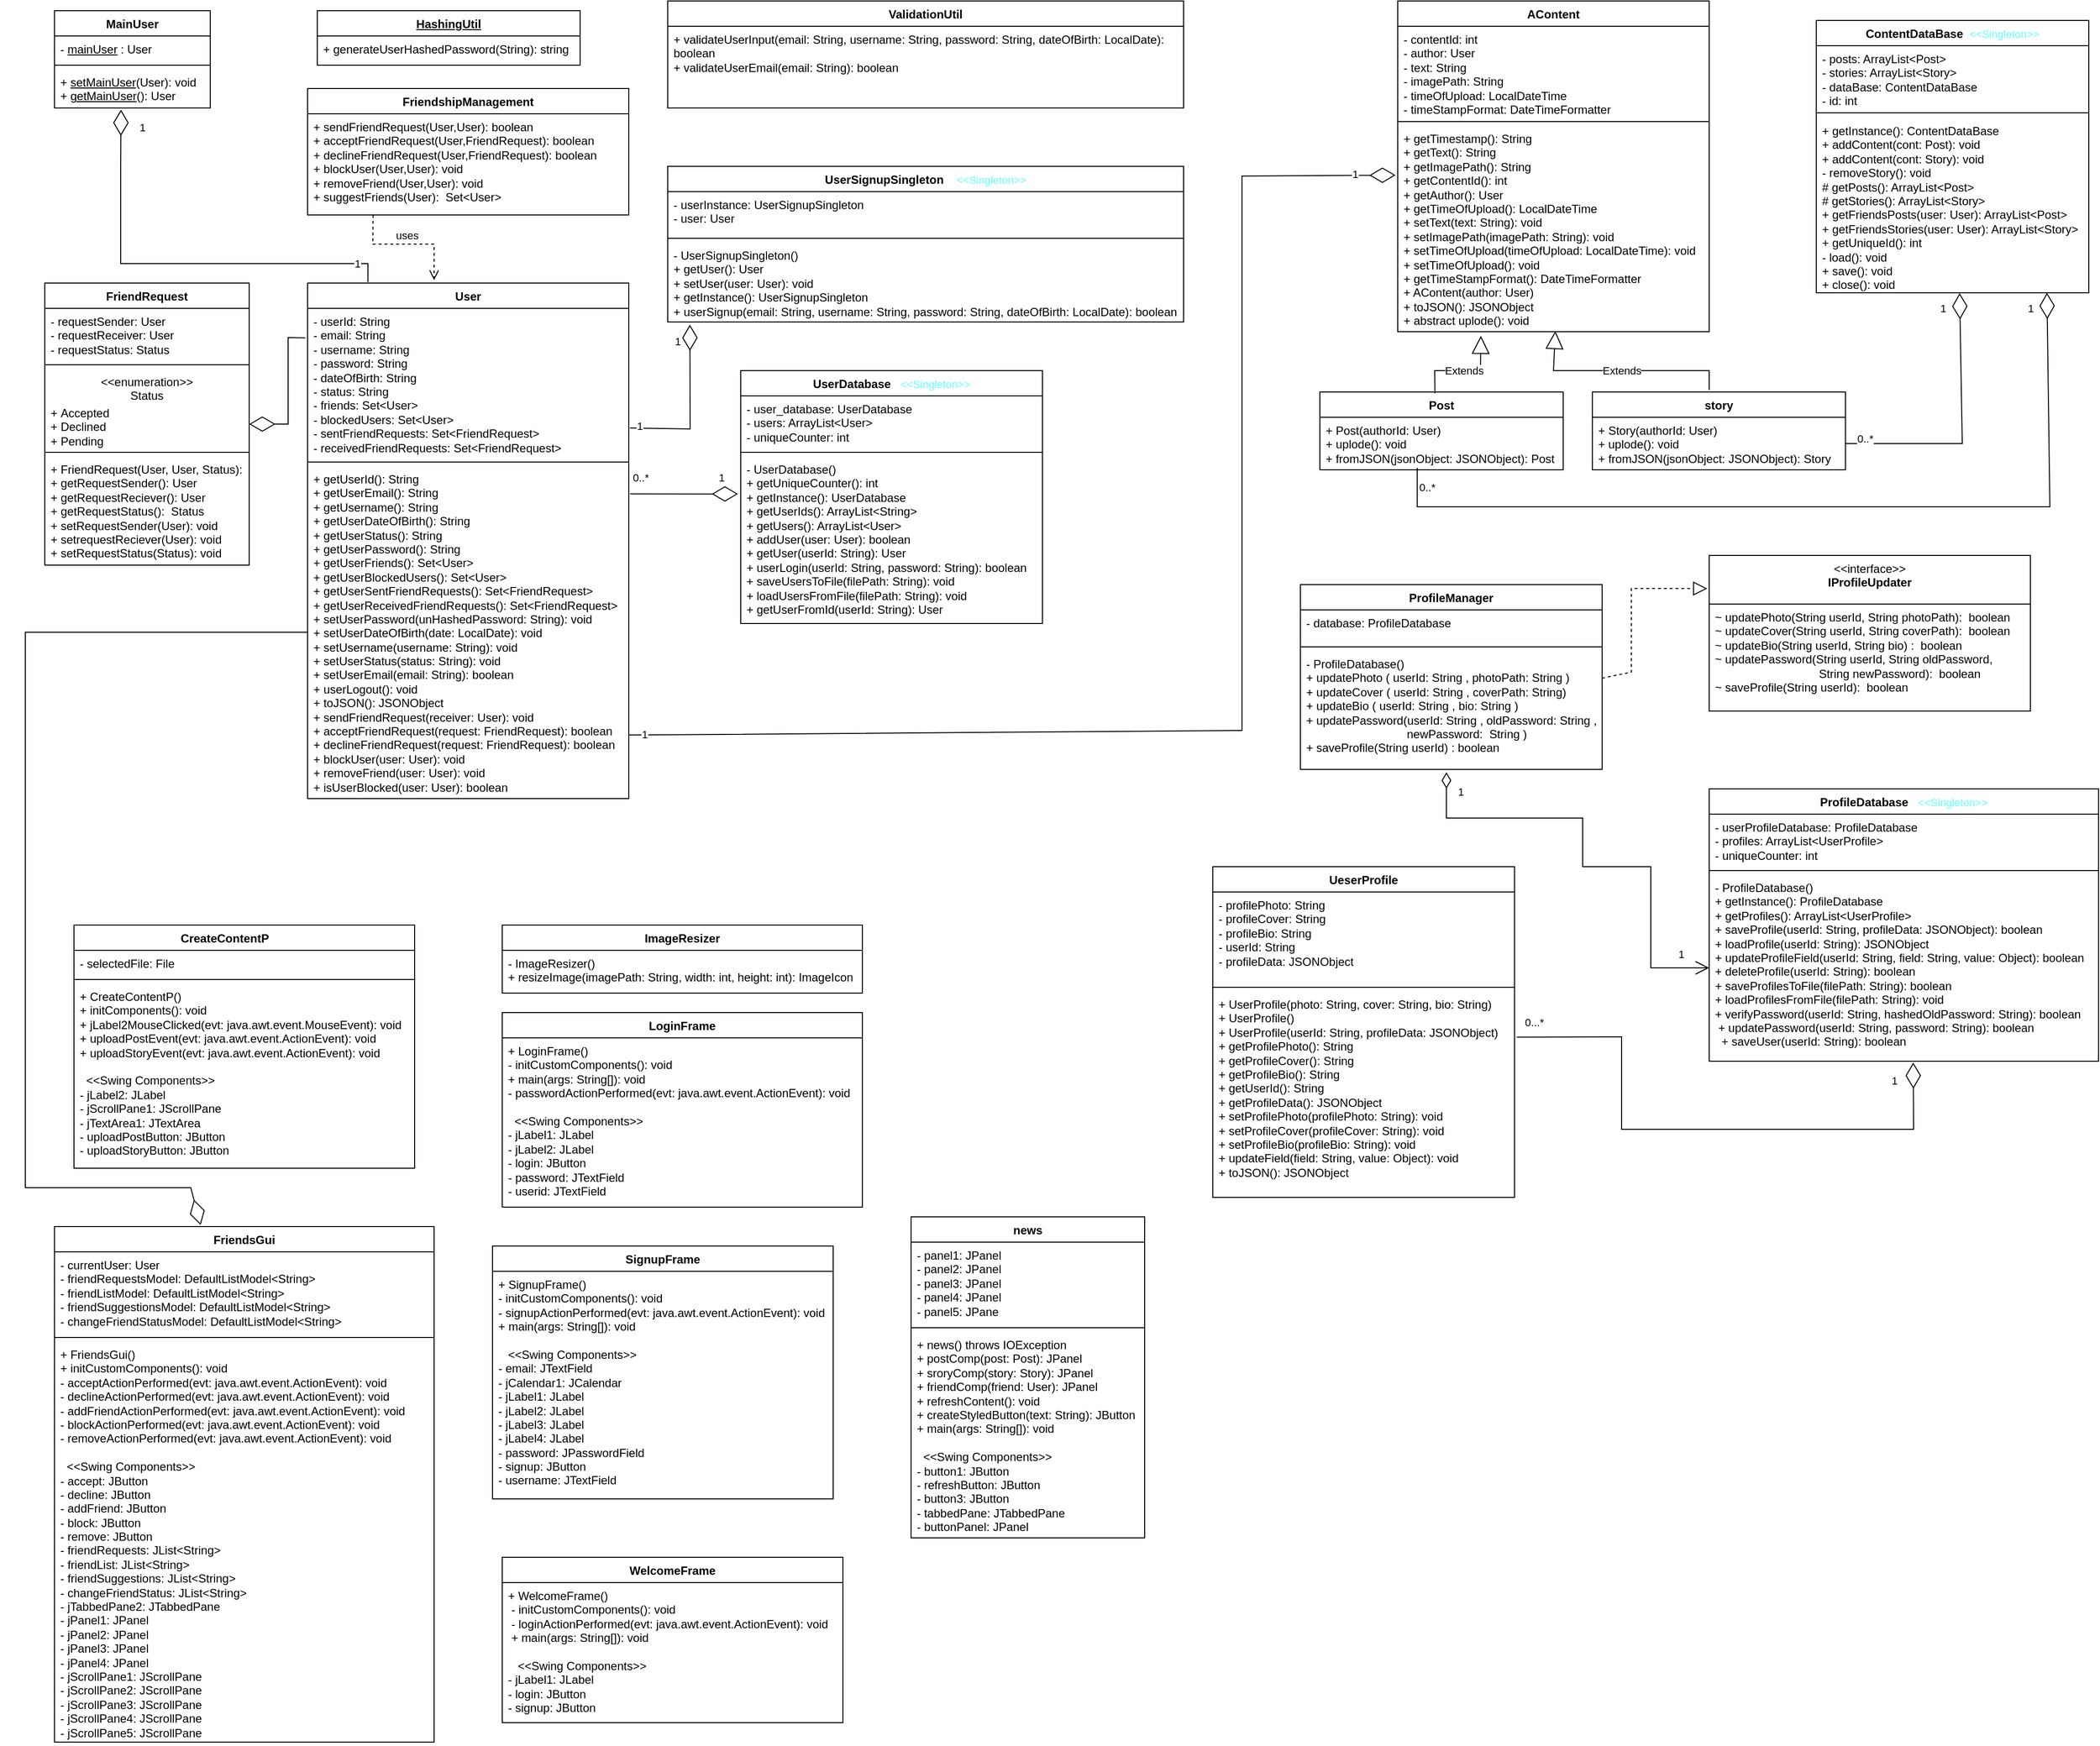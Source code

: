 <mxfile version="25.0.2">
  <diagram id="C5RBs43oDa-KdzZeNtuy" name="Page-1">
    <mxGraphModel dx="1750" dy="1092" grid="1" gridSize="10" guides="1" tooltips="1" connect="1" arrows="1" fold="1" page="1" pageScale="1" pageWidth="2339" pageHeight="3300" math="0" shadow="0">
      <root>
        <mxCell id="WIyWlLk6GJQsqaUBKTNV-0" />
        <mxCell id="WIyWlLk6GJQsqaUBKTNV-1" parent="WIyWlLk6GJQsqaUBKTNV-0" />
        <mxCell id="5-mV9dHDalzk_5O0M6KC-4" value="FriendshipManagement" style="swimlane;fontStyle=1;align=center;verticalAlign=top;childLayout=stackLayout;horizontal=1;startSize=26;horizontalStack=0;resizeParent=1;resizeParentMax=0;resizeLast=0;collapsible=1;marginBottom=0;whiteSpace=wrap;html=1;" parent="WIyWlLk6GJQsqaUBKTNV-1" vertex="1">
          <mxGeometry x="340" y="130" width="330" height="130" as="geometry" />
        </mxCell>
        <mxCell id="5-mV9dHDalzk_5O0M6KC-7" value="+&amp;nbsp;sendFriendRequest(User,User): boolean&lt;div&gt;&lt;div&gt;+&amp;nbsp;acceptFriendRequest(User,FriendRequest): boolean&lt;/div&gt;&lt;div&gt;+&amp;nbsp;declineFriendRequest(User,FriendRequest): boolean&lt;/div&gt;&lt;div&gt;+ blockUser(User,User): void&lt;/div&gt;&lt;div&gt;+ removeFriend(User,User): void&lt;/div&gt;&lt;div&gt;+ suggestFriends(User):&amp;nbsp;&lt;span style=&quot;background-color: initial;&quot;&gt;&amp;nbsp;Set&amp;lt;User&amp;gt;&lt;/span&gt;&lt;/div&gt;&lt;/div&gt;" style="text;strokeColor=none;fillColor=none;align=left;verticalAlign=top;spacingLeft=4;spacingRight=4;overflow=hidden;rotatable=0;points=[[0,0.5],[1,0.5]];portConstraint=eastwest;whiteSpace=wrap;html=1;" parent="5-mV9dHDalzk_5O0M6KC-4" vertex="1">
          <mxGeometry y="26" width="330" height="104" as="geometry" />
        </mxCell>
        <mxCell id="5-mV9dHDalzk_5O0M6KC-8" value="FriendRequest" style="swimlane;fontStyle=1;align=center;verticalAlign=top;childLayout=stackLayout;horizontal=1;startSize=26;horizontalStack=0;resizeParent=1;resizeParentMax=0;resizeLast=0;collapsible=1;marginBottom=0;whiteSpace=wrap;html=1;" parent="WIyWlLk6GJQsqaUBKTNV-1" vertex="1">
          <mxGeometry x="70" y="330" width="210" height="290" as="geometry" />
        </mxCell>
        <mxCell id="5-mV9dHDalzk_5O0M6KC-9" value="- requestSender: User&lt;div&gt;-&amp;nbsp;requestReceiver: User&lt;/div&gt;&lt;div&gt;-&amp;nbsp;requestStatus:&amp;nbsp;Status&lt;/div&gt;" style="text;strokeColor=none;fillColor=none;align=left;verticalAlign=top;spacingLeft=4;spacingRight=4;overflow=hidden;rotatable=0;points=[[0,0.5],[1,0.5]];portConstraint=eastwest;whiteSpace=wrap;html=1;" parent="5-mV9dHDalzk_5O0M6KC-8" vertex="1">
          <mxGeometry y="26" width="210" height="54" as="geometry" />
        </mxCell>
        <mxCell id="5-mV9dHDalzk_5O0M6KC-17" value="" style="line;strokeWidth=1;fillColor=none;align=left;verticalAlign=middle;spacingTop=-1;spacingLeft=3;spacingRight=3;rotatable=0;labelPosition=right;points=[];portConstraint=eastwest;strokeColor=inherit;" parent="5-mV9dHDalzk_5O0M6KC-8" vertex="1">
          <mxGeometry y="80" width="210" height="8" as="geometry" />
        </mxCell>
        <mxCell id="5-mV9dHDalzk_5O0M6KC-16" value="&amp;lt;&amp;lt;enumeration&amp;gt;&amp;gt;&lt;div&gt;Status&lt;/div&gt;" style="text;strokeColor=none;fillColor=none;align=center;verticalAlign=top;spacingLeft=4;spacingRight=4;overflow=hidden;rotatable=0;points=[[0,0.5],[1,0.5]];portConstraint=eastwest;whiteSpace=wrap;html=1;" parent="5-mV9dHDalzk_5O0M6KC-8" vertex="1">
          <mxGeometry y="88" width="210" height="32" as="geometry" />
        </mxCell>
        <mxCell id="5-mV9dHDalzk_5O0M6KC-19" value="&lt;span&gt;+&amp;nbsp;&lt;/span&gt;&lt;span&gt;Accepted&amp;nbsp;&lt;/span&gt;&lt;div&gt;&lt;span style=&quot;background-color: initial;&quot;&gt;+&amp;nbsp;&lt;/span&gt;&lt;span style=&quot;background-color: initial;&quot;&gt;Declined&amp;nbsp;&lt;/span&gt;&lt;div&gt;&lt;span&gt;+&amp;nbsp;&lt;/span&gt;&lt;span&gt;Pending&amp;nbsp;&amp;nbsp;&lt;/span&gt;&lt;/div&gt;&lt;/div&gt;" style="text;strokeColor=none;fillColor=none;align=left;verticalAlign=top;spacingLeft=4;spacingRight=4;overflow=hidden;rotatable=0;points=[[0,0.5],[1,0.5]];portConstraint=eastwest;whiteSpace=wrap;html=1;" parent="5-mV9dHDalzk_5O0M6KC-8" vertex="1">
          <mxGeometry y="120" width="210" height="50" as="geometry" />
        </mxCell>
        <mxCell id="5-mV9dHDalzk_5O0M6KC-18" value="" style="line;strokeWidth=1;fillColor=none;align=left;verticalAlign=middle;spacingTop=-1;spacingLeft=3;spacingRight=3;rotatable=0;labelPosition=right;points=[];portConstraint=eastwest;strokeColor=inherit;" parent="5-mV9dHDalzk_5O0M6KC-8" vertex="1">
          <mxGeometry y="170" width="210" height="8" as="geometry" />
        </mxCell>
        <mxCell id="5-mV9dHDalzk_5O0M6KC-11" value="+ FriendRequest(User, User, Status):&lt;div&gt;+&amp;nbsp;getRequestSender(): User&lt;/div&gt;&lt;div&gt;+&amp;nbsp;getRequestReciever(): User&lt;/div&gt;&lt;div&gt;+ getRequestStatus():&amp;nbsp;&lt;span style=&quot;background-color: initial;&quot;&gt;&amp;nbsp;Status&lt;/span&gt;&lt;/div&gt;&lt;div&gt;&lt;span style=&quot;background-color: initial;&quot;&gt;+&amp;nbsp;&lt;/span&gt;&lt;span style=&quot;background-color: initial;&quot;&gt;setRequestSender(User): void&lt;/span&gt;&lt;/div&gt;&lt;div&gt;&lt;span style=&quot;background-color: initial;&quot;&gt;+&amp;nbsp;&lt;/span&gt;&lt;span style=&quot;background-color: initial;&quot;&gt;setrequestReciever(User): void&lt;/span&gt;&lt;/div&gt;&lt;div&gt;&lt;span style=&quot;background-color: initial;&quot;&gt;+&amp;nbsp;&lt;/span&gt;&lt;span style=&quot;background-color: initial;&quot;&gt;setRequestStatus(Status): void&lt;/span&gt;&lt;/div&gt;" style="text;strokeColor=none;fillColor=none;align=left;verticalAlign=top;spacingLeft=4;spacingRight=4;overflow=hidden;rotatable=0;points=[[0,0.5],[1,0.5]];portConstraint=eastwest;whiteSpace=wrap;html=1;" parent="5-mV9dHDalzk_5O0M6KC-8" vertex="1">
          <mxGeometry y="178" width="210" height="112" as="geometry" />
        </mxCell>
        <mxCell id="5-mV9dHDalzk_5O0M6KC-20" value="&lt;u&gt;HashingUtil&lt;/u&gt;" style="swimlane;fontStyle=1;align=center;verticalAlign=top;childLayout=stackLayout;horizontal=1;startSize=26;horizontalStack=0;resizeParent=1;resizeParentMax=0;resizeLast=0;collapsible=1;marginBottom=0;whiteSpace=wrap;html=1;" parent="WIyWlLk6GJQsqaUBKTNV-1" vertex="1">
          <mxGeometry x="350" y="50" width="270" height="56" as="geometry" />
        </mxCell>
        <mxCell id="5-mV9dHDalzk_5O0M6KC-23" value="+ generateUserHashedPassword(String): string" style="text;strokeColor=none;fillColor=none;align=left;verticalAlign=top;spacingLeft=4;spacingRight=4;overflow=hidden;rotatable=0;points=[[0,0.5],[1,0.5]];portConstraint=eastwest;whiteSpace=wrap;html=1;" parent="5-mV9dHDalzk_5O0M6KC-20" vertex="1">
          <mxGeometry y="26" width="270" height="30" as="geometry" />
        </mxCell>
        <mxCell id="5-mV9dHDalzk_5O0M6KC-24" value="MainUser" style="swimlane;fontStyle=1;align=center;verticalAlign=top;childLayout=stackLayout;horizontal=1;startSize=26;horizontalStack=0;resizeParent=1;resizeParentMax=0;resizeLast=0;collapsible=1;marginBottom=0;whiteSpace=wrap;html=1;" parent="WIyWlLk6GJQsqaUBKTNV-1" vertex="1">
          <mxGeometry x="80" y="50" width="160" height="100" as="geometry" />
        </mxCell>
        <mxCell id="5-mV9dHDalzk_5O0M6KC-25" value="-&amp;nbsp;&lt;u&gt;mainUser&lt;/u&gt; : User" style="text;strokeColor=none;fillColor=none;align=left;verticalAlign=top;spacingLeft=4;spacingRight=4;overflow=hidden;rotatable=0;points=[[0,0.5],[1,0.5]];portConstraint=eastwest;whiteSpace=wrap;html=1;" parent="5-mV9dHDalzk_5O0M6KC-24" vertex="1">
          <mxGeometry y="26" width="160" height="26" as="geometry" />
        </mxCell>
        <mxCell id="5-mV9dHDalzk_5O0M6KC-26" value="" style="line;strokeWidth=1;fillColor=none;align=left;verticalAlign=middle;spacingTop=-1;spacingLeft=3;spacingRight=3;rotatable=0;labelPosition=right;points=[];portConstraint=eastwest;strokeColor=inherit;" parent="5-mV9dHDalzk_5O0M6KC-24" vertex="1">
          <mxGeometry y="52" width="160" height="8" as="geometry" />
        </mxCell>
        <mxCell id="5-mV9dHDalzk_5O0M6KC-27" value="+&amp;nbsp;&lt;u&gt;setMainUser&lt;/u&gt;(User): void&lt;div&gt;+&amp;nbsp;&lt;u&gt;getMainUser&lt;/u&gt;(): User&lt;/div&gt;" style="text;strokeColor=none;fillColor=none;align=left;verticalAlign=top;spacingLeft=4;spacingRight=4;overflow=hidden;rotatable=0;points=[[0,0.5],[1,0.5]];portConstraint=eastwest;whiteSpace=wrap;html=1;" parent="5-mV9dHDalzk_5O0M6KC-24" vertex="1">
          <mxGeometry y="60" width="160" height="40" as="geometry" />
        </mxCell>
        <mxCell id="5-mV9dHDalzk_5O0M6KC-36" value="User" style="swimlane;fontStyle=1;align=center;verticalAlign=top;childLayout=stackLayout;horizontal=1;startSize=26;horizontalStack=0;resizeParent=1;resizeParentMax=0;resizeLast=0;collapsible=1;marginBottom=0;whiteSpace=wrap;html=1;" parent="WIyWlLk6GJQsqaUBKTNV-1" vertex="1">
          <mxGeometry x="340" y="330" width="330" height="530" as="geometry" />
        </mxCell>
        <mxCell id="5-mV9dHDalzk_5O0M6KC-37" value="&lt;span&gt;- &lt;/span&gt;&lt;span&gt;userId: &lt;/span&gt;&lt;span&gt;String&lt;/span&gt;&lt;span&gt;&lt;br&gt;&lt;/span&gt;&lt;span&gt;- &lt;/span&gt;&lt;span&gt;email: &lt;/span&gt;&lt;span&gt;String&lt;/span&gt;&lt;span&gt;&lt;br&gt;&lt;/span&gt;&lt;span&gt;- &lt;/span&gt;&lt;span&gt;username: &lt;/span&gt;&lt;span&gt;String&lt;/span&gt;&lt;span&gt;&lt;br&gt;&lt;/span&gt;&lt;span&gt;- &lt;/span&gt;&lt;span&gt;password: &lt;/span&gt;&lt;span&gt;String&lt;/span&gt;&lt;span&gt;&lt;br&gt;&lt;/span&gt;&lt;span&gt;- &lt;/span&gt;&lt;span&gt;dateOfBirth: &lt;/span&gt;&lt;span&gt;String&lt;/span&gt;&lt;span&gt;&lt;br&gt;&lt;/span&gt;&lt;span&gt;- &lt;/span&gt;&lt;span&gt;status: &lt;/span&gt;&lt;span&gt;String&lt;/span&gt;&lt;span&gt;&lt;br&gt;&lt;/span&gt;&lt;span&gt;- &lt;/span&gt;&lt;span&gt;friends: &lt;/span&gt;&lt;span&gt;Set&amp;lt;User&amp;gt;&lt;/span&gt;&lt;span&gt;&lt;br&gt;&lt;/span&gt;&lt;span&gt;- &lt;/span&gt;&lt;span&gt;blockedUsers: &lt;/span&gt;&lt;span&gt;Set&amp;lt;User&amp;gt;&lt;/span&gt;&lt;span&gt;&lt;br&gt;&lt;/span&gt;&lt;span&gt;- &lt;/span&gt;&lt;span&gt;sentFriendRequests: &lt;/span&gt;&lt;span&gt;Set&amp;lt;FriendRequest&amp;gt;&lt;/span&gt;&lt;span&gt;&lt;br&gt;&lt;/span&gt;&lt;span&gt;- &lt;/span&gt;&lt;span&gt;receivedFriendRequests: &lt;/span&gt;&lt;span&gt;Set&amp;lt;FriendRequest&amp;gt;&lt;/span&gt;" style="text;strokeColor=none;fillColor=none;align=left;verticalAlign=top;spacingLeft=4;spacingRight=4;overflow=hidden;rotatable=0;points=[[0,0.5],[1,0.5]];portConstraint=eastwest;whiteSpace=wrap;html=1;" parent="5-mV9dHDalzk_5O0M6KC-36" vertex="1">
          <mxGeometry y="26" width="330" height="154" as="geometry" />
        </mxCell>
        <mxCell id="5-mV9dHDalzk_5O0M6KC-38" value="" style="line;strokeWidth=1;fillColor=none;align=left;verticalAlign=middle;spacingTop=-1;spacingLeft=3;spacingRight=3;rotatable=0;labelPosition=right;points=[];portConstraint=eastwest;strokeColor=inherit;" parent="5-mV9dHDalzk_5O0M6KC-36" vertex="1">
          <mxGeometry y="180" width="330" height="8" as="geometry" />
        </mxCell>
        <mxCell id="5-mV9dHDalzk_5O0M6KC-39" value="&lt;span&gt;+ &lt;/span&gt;&lt;span&gt;getUserId(): &lt;/span&gt;&lt;span&gt;String&lt;/span&gt;&lt;div&gt;&lt;span&gt;+ &lt;/span&gt;&lt;span&gt;getUserEmail(): &lt;/span&gt;&lt;span&gt;String&amp;nbsp;&lt;/span&gt;&lt;/div&gt;&lt;div&gt;&lt;span&gt;&lt;/span&gt;&lt;span&gt;+ &lt;/span&gt;&lt;span&gt;getUsername(): &lt;/span&gt;&lt;span&gt;String&lt;/span&gt;&lt;/div&gt;&lt;div&gt;&lt;span&gt;+ &lt;/span&gt;&lt;span&gt;getUserDateOfBirth(): &lt;/span&gt;&lt;span&gt;String&amp;nbsp;&lt;/span&gt;&lt;/div&gt;&lt;div&gt;&lt;span&gt;+ &lt;/span&gt;&lt;span&gt;getUserStatus(): &lt;/span&gt;&lt;span&gt;String&amp;nbsp;&lt;/span&gt;&lt;/div&gt;&lt;div&gt;&lt;span&gt;+ &lt;/span&gt;&lt;span&gt;getUserPassword(): &lt;/span&gt;&lt;span&gt;String&amp;nbsp;&lt;/span&gt;&lt;/div&gt;&lt;div&gt;&lt;span&gt;+ &lt;/span&gt;&lt;span&gt;getUserFriends(): &lt;/span&gt;&lt;span&gt;Set&amp;lt;User&amp;gt;&amp;nbsp;&lt;/span&gt;&lt;/div&gt;&lt;div&gt;&lt;span&gt;+ &lt;/span&gt;&lt;span&gt;getUserBlockedUsers(): &lt;/span&gt;&lt;span&gt;Set&amp;lt;User&amp;gt;&amp;nbsp;&lt;/span&gt;&lt;/div&gt;&lt;div&gt;&lt;span&gt;+ &lt;/span&gt;&lt;span&gt;getUserSentFriendRequests(): &lt;/span&gt;&lt;span&gt;Set&amp;lt;FriendRequest&amp;gt;&amp;nbsp;&lt;/span&gt;&lt;/div&gt;&lt;div&gt;&lt;span&gt;+ &lt;/span&gt;&lt;span&gt;getUserReceivedFriendRequests(): &lt;/span&gt;&lt;span&gt;Set&amp;lt;FriendRequest&amp;gt; &lt;/span&gt;&lt;span&gt;&amp;nbsp;&lt;/span&gt;&lt;/div&gt;&lt;div&gt;&lt;span&gt;+ &lt;/span&gt;&lt;span&gt;setUserPassword(unHashedPassword: &lt;/span&gt;&lt;span&gt;String): &lt;/span&gt;&lt;span&gt;void&amp;nbsp;&lt;/span&gt;&lt;/div&gt;&lt;div&gt;&lt;span&gt;+ &lt;/span&gt;&lt;span&gt;setUserDateOfBirth(date: &lt;/span&gt;&lt;span&gt;LocalDate): &lt;/span&gt;&lt;span&gt;void&amp;nbsp;&lt;/span&gt;&lt;/div&gt;&lt;div&gt;&lt;span&gt;+ &lt;/span&gt;&lt;span&gt;setUsername(username: &lt;/span&gt;&lt;span&gt;String): &lt;/span&gt;&lt;span&gt;void&amp;nbsp;&lt;/span&gt;&lt;/div&gt;&lt;div&gt;&lt;span&gt;+ &lt;/span&gt;&lt;span&gt;setUserStatus(status: &lt;/span&gt;&lt;span&gt;String): &lt;/span&gt;&lt;span&gt;void&amp;nbsp;&lt;/span&gt;&lt;/div&gt;&lt;div&gt;&lt;span&gt;+ &lt;/span&gt;&lt;span&gt;setUserEmail(email: &lt;/span&gt;&lt;span&gt;String): &lt;/span&gt;&lt;span&gt;boolean &lt;/span&gt;&lt;span&gt;&amp;nbsp;&lt;/span&gt;&lt;/div&gt;&lt;div&gt;&lt;span&gt;+ &lt;/span&gt;&lt;span&gt;userLogout(): &lt;/span&gt;&lt;span&gt;void &lt;/span&gt;&lt;span&gt;&amp;nbsp;&lt;/span&gt;&lt;/div&gt;&lt;div&gt;&lt;span&gt;+ &lt;/span&gt;&lt;span&gt;toJSON(): &lt;/span&gt;&lt;span&gt;JSONObject&amp;nbsp;&lt;/span&gt;&lt;/div&gt;&lt;div&gt;&lt;span&gt;+ &lt;/span&gt;&lt;span&gt;sendFriendRequest(receiver: &lt;/span&gt;&lt;span&gt;User): &lt;/span&gt;&lt;span&gt;void &lt;/span&gt;&lt;span&gt;&amp;nbsp;&lt;/span&gt;&lt;/div&gt;&lt;div&gt;&lt;span&gt;+ &lt;/span&gt;&lt;span&gt;acceptFriendRequest(request: &lt;/span&gt;&lt;span&gt;FriendRequest): &lt;/span&gt;&lt;span&gt;boolean&amp;nbsp;&lt;/span&gt;&lt;/div&gt;&lt;div&gt;&lt;span&gt;+ &lt;/span&gt;&lt;span&gt;declineFriendRequest(request: &lt;/span&gt;&lt;span&gt;FriendRequest): &lt;/span&gt;&lt;span&gt;boolean &lt;/span&gt;&lt;span&gt;&amp;nbsp;&lt;/span&gt;&lt;/div&gt;&lt;div&gt;&lt;span&gt;+ &lt;/span&gt;&lt;span&gt;blockUser(user: &lt;/span&gt;&lt;span&gt;User): &lt;/span&gt;&lt;span&gt;void&amp;nbsp;&lt;/span&gt;&lt;/div&gt;&lt;div&gt;&lt;span&gt;+ &lt;/span&gt;&lt;span&gt;removeFriend(user: &lt;/span&gt;&lt;span&gt;User): &lt;/span&gt;&lt;span&gt;void &lt;/span&gt;&lt;span&gt;&amp;nbsp;&lt;/span&gt;&lt;/div&gt;&lt;div&gt;&lt;span&gt;+ &lt;/span&gt;&lt;span&gt;isUserBlocked(user: &lt;/span&gt;&lt;span&gt;User): &lt;/span&gt;&lt;span&gt;boolean&amp;nbsp;&lt;/span&gt;&lt;/div&gt;" style="text;strokeColor=none;fillColor=none;align=left;verticalAlign=top;spacingLeft=4;spacingRight=4;overflow=hidden;rotatable=0;points=[[0,0.5],[1,0.5]];portConstraint=eastwest;whiteSpace=wrap;html=1;" parent="5-mV9dHDalzk_5O0M6KC-36" vertex="1">
          <mxGeometry y="188" width="330" height="342" as="geometry" />
        </mxCell>
        <mxCell id="5-mV9dHDalzk_5O0M6KC-40" value="UserDatabase&amp;nbsp; &amp;nbsp;&lt;span style=&quot;color: rgb(102, 255, 255); font-size: 11px; font-weight: 400;&quot;&gt;&amp;lt;&amp;lt;Singleton&amp;gt;&amp;gt;&lt;/span&gt;" style="swimlane;fontStyle=1;align=center;verticalAlign=top;childLayout=stackLayout;horizontal=1;startSize=26;horizontalStack=0;resizeParent=1;resizeParentMax=0;resizeLast=0;collapsible=1;marginBottom=0;whiteSpace=wrap;html=1;" parent="WIyWlLk6GJQsqaUBKTNV-1" vertex="1">
          <mxGeometry x="785" y="420" width="310" height="260" as="geometry" />
        </mxCell>
        <mxCell id="5-mV9dHDalzk_5O0M6KC-41" value="&lt;span&gt;- &lt;/span&gt;&lt;span&gt;user_database: &lt;/span&gt;&lt;span&gt;UserDatabase&amp;nbsp;&lt;/span&gt;&lt;span&gt;&lt;br&gt;&lt;/span&gt;&lt;span&gt;- &lt;/span&gt;&lt;span&gt;users: &lt;/span&gt;&lt;span&gt;ArrayList&amp;lt;User&amp;gt;&lt;/span&gt;&lt;span&gt;&lt;br&gt;&lt;/span&gt;&lt;span&gt;- &lt;/span&gt;&lt;span&gt;uniqueCounter: &lt;/span&gt;&lt;span&gt;int&amp;nbsp;&lt;/span&gt;" style="text;strokeColor=none;fillColor=none;align=left;verticalAlign=top;spacingLeft=4;spacingRight=4;overflow=hidden;rotatable=0;points=[[0,0.5],[1,0.5]];portConstraint=eastwest;whiteSpace=wrap;html=1;" parent="5-mV9dHDalzk_5O0M6KC-40" vertex="1">
          <mxGeometry y="26" width="310" height="54" as="geometry" />
        </mxCell>
        <mxCell id="5-mV9dHDalzk_5O0M6KC-42" value="" style="line;strokeWidth=1;fillColor=none;align=left;verticalAlign=middle;spacingTop=-1;spacingLeft=3;spacingRight=3;rotatable=0;labelPosition=right;points=[];portConstraint=eastwest;strokeColor=inherit;" parent="5-mV9dHDalzk_5O0M6KC-40" vertex="1">
          <mxGeometry y="80" width="310" height="8" as="geometry" />
        </mxCell>
        <mxCell id="5-mV9dHDalzk_5O0M6KC-43" value="&lt;span&gt;- &lt;/span&gt;&lt;span&gt;UserDatabase()&amp;nbsp;&lt;/span&gt;&lt;span&gt;&lt;br&gt;&lt;/span&gt;&lt;span&gt;+ &lt;/span&gt;&lt;span&gt;getUniqueCounter(): &lt;/span&gt;&lt;span&gt;int&amp;nbsp;&lt;/span&gt;&lt;span&gt;&lt;br&gt;&lt;/span&gt;&lt;span&gt;+ &lt;/span&gt;&lt;span&gt;getInstance(): &lt;/span&gt;&lt;span&gt;UserDatabase&amp;nbsp;&lt;/span&gt;&lt;span&gt;&lt;br&gt;&lt;/span&gt;&lt;span&gt;+ &lt;/span&gt;&lt;span&gt;getUserIds(): &lt;/span&gt;&lt;span&gt;ArrayList&amp;lt;String&amp;gt;&amp;nbsp;&lt;/span&gt;&lt;span&gt;&lt;br&gt;&lt;/span&gt;&lt;span&gt;+ &lt;/span&gt;&lt;span&gt;getUsers(): &lt;/span&gt;&lt;span&gt;ArrayList&amp;lt;User&amp;gt;&amp;nbsp;&lt;/span&gt;&lt;span&gt;&lt;br&gt;&lt;/span&gt;&lt;span&gt;+ &lt;/span&gt;&lt;span&gt;addUser(user: &lt;/span&gt;&lt;span&gt;User): &lt;/span&gt;&lt;span&gt;boolean&amp;nbsp;&lt;/span&gt;&lt;span&gt;&lt;br&gt;&lt;/span&gt;&lt;span&gt;+ &lt;/span&gt;&lt;span&gt;getUser(userId: &lt;/span&gt;&lt;span&gt;String): &lt;/span&gt;&lt;span&gt;User&amp;nbsp;&lt;/span&gt;&lt;span&gt;&lt;br&gt;&lt;/span&gt;&lt;span&gt;+ &lt;/span&gt;&lt;span&gt;userLogin(userId: &lt;/span&gt;&lt;span&gt;String, &lt;/span&gt;&lt;span&gt;password: &lt;/span&gt;&lt;span&gt;String): &lt;/span&gt;&lt;span&gt;boolean&amp;nbsp;&lt;/span&gt;&lt;span&gt;&lt;br&gt;&lt;/span&gt;&lt;span&gt;+ &lt;/span&gt;&lt;span&gt;saveUsersToFile(filePath: &lt;/span&gt;&lt;span&gt;String): &lt;/span&gt;&lt;span&gt;void&amp;nbsp;&lt;/span&gt;&lt;span&gt;&lt;br&gt;&lt;/span&gt;&lt;span&gt;+ &lt;/span&gt;&lt;span&gt;loadUsersFromFile(filePath: &lt;/span&gt;&lt;span&gt;String): &lt;/span&gt;&lt;span&gt;void&lt;/span&gt;&lt;div&gt;&lt;span&gt;+ &lt;/span&gt;&lt;span&gt;getUserFromId(userId: &lt;/span&gt;&lt;span&gt;String): &lt;/span&gt;&lt;span&gt;User&amp;nbsp;&lt;/span&gt;&lt;span&gt;&lt;/span&gt;&lt;/div&gt;" style="text;strokeColor=none;fillColor=none;align=left;verticalAlign=top;spacingLeft=4;spacingRight=4;overflow=hidden;rotatable=0;points=[[0,0.5],[1,0.5]];portConstraint=eastwest;whiteSpace=wrap;html=1;" parent="5-mV9dHDalzk_5O0M6KC-40" vertex="1">
          <mxGeometry y="88" width="310" height="172" as="geometry" />
        </mxCell>
        <mxCell id="5-mV9dHDalzk_5O0M6KC-44" value="UserSignupSingleton&amp;nbsp; &amp;nbsp;&amp;nbsp;&lt;span style=&quot;color: rgb(102, 255, 255); font-size: 11px; font-weight: 400;&quot;&gt;&amp;lt;&amp;lt;Singleton&amp;gt;&amp;gt;&lt;/span&gt;" style="swimlane;fontStyle=1;align=center;verticalAlign=top;childLayout=stackLayout;horizontal=1;startSize=26;horizontalStack=0;resizeParent=1;resizeParentMax=0;resizeLast=0;collapsible=1;marginBottom=0;whiteSpace=wrap;html=1;" parent="WIyWlLk6GJQsqaUBKTNV-1" vertex="1">
          <mxGeometry x="710" y="210" width="530" height="160" as="geometry" />
        </mxCell>
        <mxCell id="5-mV9dHDalzk_5O0M6KC-45" value="&lt;span&gt;- &lt;/span&gt;&lt;span&gt;userInstance: &lt;/span&gt;&lt;span&gt;UserSignupSingleton&lt;/span&gt;&lt;div&gt;&lt;span&gt;- &lt;/span&gt;&lt;span&gt;user: &lt;/span&gt;&lt;span&gt;User&amp;nbsp;&amp;nbsp;&lt;/span&gt;&lt;/div&gt;" style="text;strokeColor=none;fillColor=none;align=left;verticalAlign=top;spacingLeft=4;spacingRight=4;overflow=hidden;rotatable=0;points=[[0,0.5],[1,0.5]];portConstraint=eastwest;whiteSpace=wrap;html=1;" parent="5-mV9dHDalzk_5O0M6KC-44" vertex="1">
          <mxGeometry y="26" width="530" height="44" as="geometry" />
        </mxCell>
        <mxCell id="5-mV9dHDalzk_5O0M6KC-46" value="" style="line;strokeWidth=1;fillColor=none;align=left;verticalAlign=middle;spacingTop=-1;spacingLeft=3;spacingRight=3;rotatable=0;labelPosition=right;points=[];portConstraint=eastwest;strokeColor=inherit;" parent="5-mV9dHDalzk_5O0M6KC-44" vertex="1">
          <mxGeometry y="70" width="530" height="8" as="geometry" />
        </mxCell>
        <mxCell id="5-mV9dHDalzk_5O0M6KC-47" value="&lt;span&gt;- &lt;/span&gt;&lt;span&gt;UserSignupSingleton()&lt;/span&gt;&lt;span&gt;&amp;nbsp;&lt;/span&gt;&lt;div&gt;&lt;span&gt;+ &lt;/span&gt;&lt;span&gt;getUser(): &lt;/span&gt;&lt;span&gt;User&lt;/span&gt;&lt;div&gt;&lt;span&gt;+ &lt;/span&gt;&lt;span&gt;setUser(user: &lt;/span&gt;&lt;span&gt;User): &lt;/span&gt;&lt;span&gt;void&lt;/span&gt;&lt;span&gt;&amp;nbsp;&lt;/span&gt;&lt;div&gt;&lt;span&gt;+ &lt;/span&gt;&lt;span&gt;getInstance(): &lt;/span&gt;&lt;span&gt;UserSignupSingleton&lt;/span&gt;&lt;div&gt;&lt;span&gt;+ &lt;/span&gt;&lt;span&gt;userSignup(email: &lt;/span&gt;&lt;span&gt;String, &lt;/span&gt;&lt;span&gt;username: &lt;/span&gt;&lt;span&gt;String, &lt;/span&gt;&lt;span&gt;password: &lt;/span&gt;&lt;span&gt;String, &lt;/span&gt;&lt;span&gt;dateOfBirth: &lt;/span&gt;&lt;span&gt;LocalDate): &lt;/span&gt;&lt;span&gt;boolean &lt;/span&gt;&lt;span&gt;&amp;nbsp;&lt;/span&gt;&lt;/div&gt;&lt;/div&gt;&lt;/div&gt;&lt;/div&gt;" style="text;strokeColor=none;fillColor=none;align=left;verticalAlign=top;spacingLeft=4;spacingRight=4;overflow=hidden;rotatable=0;points=[[0,0.5],[1,0.5]];portConstraint=eastwest;whiteSpace=wrap;html=1;" parent="5-mV9dHDalzk_5O0M6KC-44" vertex="1">
          <mxGeometry y="78" width="530" height="82" as="geometry" />
        </mxCell>
        <mxCell id="5-mV9dHDalzk_5O0M6KC-48" value="ValidationUtil" style="swimlane;fontStyle=1;align=center;verticalAlign=top;childLayout=stackLayout;horizontal=1;startSize=26;horizontalStack=0;resizeParent=1;resizeParentMax=0;resizeLast=0;collapsible=1;marginBottom=0;whiteSpace=wrap;html=1;" parent="WIyWlLk6GJQsqaUBKTNV-1" vertex="1">
          <mxGeometry x="710" y="40" width="530" height="110" as="geometry" />
        </mxCell>
        <mxCell id="5-mV9dHDalzk_5O0M6KC-51" value="&lt;span&gt;+ &lt;/span&gt;&lt;span&gt;validateUserInput(email: &lt;/span&gt;&lt;span&gt;String, &lt;/span&gt;&lt;span&gt;username: &lt;/span&gt;&lt;span&gt;String, &lt;/span&gt;&lt;span&gt;password: &lt;/span&gt;&lt;span&gt;String, &lt;/span&gt;&lt;span&gt;dateOfBirth: &lt;/span&gt;&lt;span&gt;LocalDate): &lt;/span&gt;&lt;span&gt;boolean&lt;/span&gt;&lt;span&gt;&lt;br&gt;&lt;/span&gt;&lt;span&gt;+ &lt;/span&gt;&lt;span&gt;validateUserEmail(email: &lt;/span&gt;&lt;span&gt;String): &lt;/span&gt;&lt;span&gt;boolean&amp;nbsp;&lt;/span&gt;&lt;span&gt;&lt;/span&gt;" style="text;strokeColor=none;fillColor=none;align=left;verticalAlign=top;spacingLeft=4;spacingRight=4;overflow=hidden;rotatable=0;points=[[0,0.5],[1,0.5]];portConstraint=eastwest;whiteSpace=wrap;html=1;" parent="5-mV9dHDalzk_5O0M6KC-48" vertex="1">
          <mxGeometry y="26" width="530" height="84" as="geometry" />
        </mxCell>
        <mxCell id="5-mV9dHDalzk_5O0M6KC-53" value="ContentDataBase&amp;nbsp;&amp;nbsp;&lt;span style=&quot;font-weight: normal;&quot;&gt;&lt;font color=&quot;#66ffff&quot; style=&quot;font-size: 11px;&quot;&gt;&amp;lt;&amp;lt;Singleton&amp;gt;&amp;gt;&lt;/font&gt;&lt;/span&gt;" style="swimlane;fontStyle=1;align=center;verticalAlign=top;childLayout=stackLayout;horizontal=1;startSize=26;horizontalStack=0;resizeParent=1;resizeParentMax=0;resizeLast=0;collapsible=1;marginBottom=0;whiteSpace=wrap;html=1;" parent="WIyWlLk6GJQsqaUBKTNV-1" vertex="1">
          <mxGeometry x="1890" y="60" width="280" height="280" as="geometry" />
        </mxCell>
        <mxCell id="5-mV9dHDalzk_5O0M6KC-54" value="&lt;span&gt; &lt;/span&gt;&lt;span&gt;- &lt;/span&gt;&lt;span&gt;posts: &lt;/span&gt;&lt;span&gt;ArrayList&amp;lt;Post&amp;gt;&amp;nbsp;&lt;/span&gt;&lt;span&gt;&lt;br&gt;&lt;/span&gt;&lt;span&gt;- &lt;/span&gt;&lt;span&gt;stories: &lt;/span&gt;&lt;span&gt;ArrayList&amp;lt;Story&amp;gt;&amp;nbsp;&lt;/span&gt;&lt;span&gt;&lt;br&gt;&lt;/span&gt;&lt;span&gt;- &lt;/span&gt;&lt;span&gt;dataBase: &lt;/span&gt;&lt;span&gt;ContentDataBase&amp;nbsp;&lt;/span&gt;&lt;span&gt;&lt;br&gt;&lt;/span&gt;&lt;span&gt;- &lt;/span&gt;&lt;span&gt;id: &lt;/span&gt;&lt;span&gt;int&amp;nbsp; &amp;nbsp;&amp;nbsp;&lt;/span&gt;" style="text;strokeColor=none;fillColor=none;align=left;verticalAlign=top;spacingLeft=4;spacingRight=4;overflow=hidden;rotatable=0;points=[[0,0.5],[1,0.5]];portConstraint=eastwest;whiteSpace=wrap;html=1;" parent="5-mV9dHDalzk_5O0M6KC-53" vertex="1">
          <mxGeometry y="26" width="280" height="64" as="geometry" />
        </mxCell>
        <mxCell id="5-mV9dHDalzk_5O0M6KC-55" value="" style="line;strokeWidth=1;fillColor=none;align=left;verticalAlign=middle;spacingTop=-1;spacingLeft=3;spacingRight=3;rotatable=0;labelPosition=right;points=[];portConstraint=eastwest;strokeColor=inherit;" parent="5-mV9dHDalzk_5O0M6KC-53" vertex="1">
          <mxGeometry y="90" width="280" height="10" as="geometry" />
        </mxCell>
        <mxCell id="5-mV9dHDalzk_5O0M6KC-56" value="&lt;span&gt; &lt;/span&gt;&lt;span&gt;+ &lt;/span&gt;&lt;span&gt;getInstance(): &lt;/span&gt;&lt;span&gt;ContentDataBase&lt;/span&gt;&lt;span&gt;&lt;br&gt;&lt;/span&gt;&lt;span&gt;+ &lt;/span&gt;&lt;span&gt;addContent(cont: &lt;/span&gt;&lt;span&gt;Post): &lt;/span&gt;&lt;span&gt;void&amp;nbsp;&lt;/span&gt;&lt;span&gt;&lt;br&gt;&lt;/span&gt;&lt;span&gt;+ &lt;/span&gt;&lt;span&gt;addContent(cont: &lt;/span&gt;&lt;span&gt;Story): &lt;/span&gt;&lt;span&gt;void&amp;nbsp;&lt;/span&gt;&lt;span&gt;&lt;br&gt;&lt;/span&gt;&lt;span&gt;- &lt;/span&gt;&lt;span&gt;removeStory(): &lt;/span&gt;&lt;span&gt;void&amp;nbsp;&lt;/span&gt;&lt;span&gt;&lt;br&gt;&lt;/span&gt;&lt;span&gt;# &lt;/span&gt;&lt;span&gt;getPosts(): &lt;/span&gt;&lt;span&gt;ArrayList&amp;lt;Post&amp;gt;&amp;nbsp;&lt;/span&gt;&lt;span&gt;&lt;br&gt;&lt;/span&gt;&lt;span&gt;# &lt;/span&gt;&lt;span&gt;getStories(): &lt;/span&gt;&lt;span&gt;ArrayList&amp;lt;Story&amp;gt;&amp;nbsp;&lt;/span&gt;&lt;span&gt;&lt;br&gt;&lt;/span&gt;&lt;span&gt;+ &lt;/span&gt;&lt;span&gt;getFriendsPosts(user: &lt;/span&gt;&lt;span&gt;User): &lt;/span&gt;&lt;span&gt;ArrayList&amp;lt;Post&amp;gt;&amp;nbsp;&lt;/span&gt;&lt;span&gt;&lt;br&gt;&lt;/span&gt;&lt;span&gt;+ &lt;/span&gt;&lt;span&gt;getFriendsStories(user: &lt;/span&gt;&lt;span&gt;User): &lt;/span&gt;&lt;span&gt;ArrayList&amp;lt;Story&amp;gt;&amp;nbsp;&lt;/span&gt;&lt;span&gt;&lt;br&gt;&lt;/span&gt;&lt;span&gt;+ &lt;/span&gt;&lt;span&gt;getUniqueId(): &lt;/span&gt;&lt;span&gt;int&amp;nbsp;&lt;/span&gt;&lt;span&gt;&lt;br&gt;&lt;/span&gt;&lt;span&gt;- &lt;/span&gt;&lt;span&gt;load(): &lt;/span&gt;&lt;span&gt;void&amp;nbsp;&lt;/span&gt;&lt;span&gt;&lt;br&gt;&lt;/span&gt;&lt;span&gt;+ &lt;/span&gt;&lt;span&gt;save(): &lt;/span&gt;&lt;span&gt;void&amp;nbsp;&lt;/span&gt;&lt;span&gt;&lt;br&gt;&lt;/span&gt;&lt;span&gt;+ &lt;/span&gt;&lt;span&gt;close(): &lt;/span&gt;&lt;span&gt;void&amp;nbsp; &amp;nbsp;&lt;/span&gt;" style="text;strokeColor=none;fillColor=none;align=left;verticalAlign=top;spacingLeft=4;spacingRight=4;overflow=hidden;rotatable=0;points=[[0,0.5],[1,0.5]];portConstraint=eastwest;whiteSpace=wrap;html=1;" parent="5-mV9dHDalzk_5O0M6KC-53" vertex="1">
          <mxGeometry y="100" width="280" height="180" as="geometry" />
        </mxCell>
        <mxCell id="5-mV9dHDalzk_5O0M6KC-57" value="story" style="swimlane;fontStyle=1;align=center;verticalAlign=top;childLayout=stackLayout;horizontal=1;startSize=26;horizontalStack=0;resizeParent=1;resizeParentMax=0;resizeLast=0;collapsible=1;marginBottom=0;whiteSpace=wrap;html=1;" parent="WIyWlLk6GJQsqaUBKTNV-1" vertex="1">
          <mxGeometry x="1660" y="442" width="260" height="80" as="geometry" />
        </mxCell>
        <mxCell id="5-mV9dHDalzk_5O0M6KC-60" value="&lt;span&gt;+ &lt;/span&gt;&lt;span&gt;Story(authorId: &lt;/span&gt;&lt;span&gt;User)&lt;/span&gt;&lt;span&gt;&lt;br&gt;&lt;/span&gt;&lt;span&gt;+ &lt;/span&gt;&lt;span&gt;uplode(): &lt;/span&gt;&lt;span&gt;void&lt;/span&gt;&lt;span&gt;&lt;br&gt;&lt;/span&gt;&lt;span&gt;+ &lt;/span&gt;&lt;span&gt;fromJSON(jsonObject: &lt;/span&gt;&lt;span&gt;JSONObject): &lt;/span&gt;&lt;span&gt;Story&amp;nbsp;&lt;/span&gt;" style="text;strokeColor=none;fillColor=none;align=left;verticalAlign=top;spacingLeft=4;spacingRight=4;overflow=hidden;rotatable=0;points=[[0,0.5],[1,0.5]];portConstraint=eastwest;whiteSpace=wrap;html=1;" parent="5-mV9dHDalzk_5O0M6KC-57" vertex="1">
          <mxGeometry y="26" width="260" height="54" as="geometry" />
        </mxCell>
        <mxCell id="5-mV9dHDalzk_5O0M6KC-61" value="Post" style="swimlane;fontStyle=1;align=center;verticalAlign=top;childLayout=stackLayout;horizontal=1;startSize=26;horizontalStack=0;resizeParent=1;resizeParentMax=0;resizeLast=0;collapsible=1;marginBottom=0;whiteSpace=wrap;html=1;" parent="WIyWlLk6GJQsqaUBKTNV-1" vertex="1">
          <mxGeometry x="1380" y="442" width="250" height="80" as="geometry" />
        </mxCell>
        <mxCell id="5-mV9dHDalzk_5O0M6KC-64" value="&lt;span&gt;+ &lt;/span&gt;&lt;span&gt;Post(authorId: &lt;/span&gt;&lt;span&gt;User)&lt;/span&gt;&lt;span&gt;&lt;br&gt;&lt;/span&gt;&lt;span&gt;+ &lt;/span&gt;&lt;span&gt;uplode(): &lt;/span&gt;&lt;span&gt;void&lt;/span&gt;&lt;span&gt;&lt;br&gt;&lt;/span&gt;&lt;span&gt;+ &lt;/span&gt;&lt;span&gt;fromJSON(jsonObject: &lt;/span&gt;&lt;span&gt;JSONObject): &lt;/span&gt;&lt;span&gt;Post&amp;nbsp;&lt;/span&gt;" style="text;strokeColor=none;fillColor=none;align=left;verticalAlign=top;spacingLeft=4;spacingRight=4;overflow=hidden;rotatable=0;points=[[0,0.5],[1,0.5]];portConstraint=eastwest;whiteSpace=wrap;html=1;" parent="5-mV9dHDalzk_5O0M6KC-61" vertex="1">
          <mxGeometry y="26" width="250" height="54" as="geometry" />
        </mxCell>
        <mxCell id="5-mV9dHDalzk_5O0M6KC-65" value="AContent" style="swimlane;fontStyle=1;align=center;verticalAlign=top;childLayout=stackLayout;horizontal=1;startSize=26;horizontalStack=0;resizeParent=1;resizeParentMax=0;resizeLast=0;collapsible=1;marginBottom=0;whiteSpace=wrap;html=1;" parent="WIyWlLk6GJQsqaUBKTNV-1" vertex="1">
          <mxGeometry x="1460" y="40" width="320" height="340" as="geometry" />
        </mxCell>
        <mxCell id="5-mV9dHDalzk_5O0M6KC-66" value="&lt;span&gt;- &lt;/span&gt;&lt;span&gt;contentId: &lt;/span&gt;&lt;span&gt;int&amp;nbsp;&lt;/span&gt;&lt;span&gt;&lt;br&gt;&lt;/span&gt;&lt;span&gt;- &lt;/span&gt;&lt;span&gt;author: &lt;/span&gt;&lt;span&gt;User&lt;/span&gt;&lt;span&gt;&lt;br&gt;&lt;/span&gt;&lt;span&gt;- &lt;/span&gt;&lt;span&gt;text: &lt;/span&gt;&lt;span&gt;String&lt;/span&gt;&lt;span&gt;&lt;br&gt;&lt;/span&gt;&lt;span&gt;- &lt;/span&gt;&lt;span&gt;imagePath: &lt;/span&gt;&lt;span&gt;String&lt;/span&gt;&lt;span&gt;&lt;br&gt;&lt;/span&gt;&lt;span&gt;- &lt;/span&gt;&lt;span&gt;timeOfUpload: &lt;/span&gt;&lt;span&gt;LocalDateTime&lt;/span&gt;&lt;span&gt;&lt;br&gt;&lt;/span&gt;&lt;span&gt;- &lt;/span&gt;&lt;span&gt;timeStampFormat: &lt;/span&gt;&lt;span&gt;DateTimeFormatter&amp;nbsp;&lt;/span&gt;" style="text;strokeColor=none;fillColor=none;align=left;verticalAlign=top;spacingLeft=4;spacingRight=4;overflow=hidden;rotatable=0;points=[[0,0.5],[1,0.5]];portConstraint=eastwest;whiteSpace=wrap;html=1;" parent="5-mV9dHDalzk_5O0M6KC-65" vertex="1">
          <mxGeometry y="26" width="320" height="94" as="geometry" />
        </mxCell>
        <mxCell id="5-mV9dHDalzk_5O0M6KC-67" value="" style="line;strokeWidth=1;fillColor=none;align=left;verticalAlign=middle;spacingTop=-1;spacingLeft=3;spacingRight=3;rotatable=0;labelPosition=right;points=[];portConstraint=eastwest;strokeColor=inherit;" parent="5-mV9dHDalzk_5O0M6KC-65" vertex="1">
          <mxGeometry y="120" width="320" height="8" as="geometry" />
        </mxCell>
        <mxCell id="5-mV9dHDalzk_5O0M6KC-68" value="&lt;span&gt;+ &lt;/span&gt;&lt;span&gt;getTimestamp(): &lt;/span&gt;&lt;span&gt;String&amp;nbsp;&lt;/span&gt;&lt;span&gt;&lt;br&gt;&lt;/span&gt;&lt;span&gt;+ &lt;/span&gt;&lt;span&gt;getText(): &lt;/span&gt;&lt;span&gt;String&amp;nbsp;&lt;/span&gt;&lt;span&gt;&lt;br&gt;&lt;/span&gt;&lt;span&gt;+ &lt;/span&gt;&lt;span&gt;getImagePath(): &lt;/span&gt;&lt;span&gt;String&amp;nbsp;&lt;/span&gt;&lt;span&gt;&lt;br&gt;&lt;/span&gt;&lt;span&gt;+ &lt;/span&gt;&lt;span&gt;getContentId(): &lt;/span&gt;&lt;span&gt;int&amp;nbsp;&lt;/span&gt;&lt;span&gt;&lt;br&gt;&lt;/span&gt;&lt;span&gt;+ &lt;/span&gt;&lt;span&gt;getAuthor(): &lt;/span&gt;&lt;span&gt;User&amp;nbsp;&lt;/span&gt;&lt;span&gt;&lt;br&gt;&lt;/span&gt;&lt;span&gt;+ &lt;/span&gt;&lt;span&gt;getTimeOfUpload(): &lt;/span&gt;&lt;span&gt;LocalDateTime&amp;nbsp;&lt;/span&gt;&lt;span&gt;&lt;br&gt;&lt;/span&gt;&lt;span&gt;+ &lt;/span&gt;&lt;span&gt;setText(text: &lt;/span&gt;&lt;span&gt;String): &lt;/span&gt;&lt;span&gt;void&amp;nbsp;&lt;/span&gt;&lt;span&gt;&lt;br&gt;&lt;/span&gt;&lt;span&gt;+ &lt;/span&gt;&lt;span&gt;setImagePath(imagePath: &lt;/span&gt;&lt;span&gt;String): &lt;/span&gt;&lt;span&gt;void&amp;nbsp;&lt;/span&gt;&lt;span&gt;&lt;br&gt;&lt;/span&gt;&lt;span&gt;+ &lt;/span&gt;&lt;span&gt;setTimeOfUpload(timeOfUpload: &lt;/span&gt;&lt;span&gt;LocalDateTime): &lt;/span&gt;&lt;span&gt;void&amp;nbsp;&lt;/span&gt;&lt;span&gt;&lt;br&gt;&lt;/span&gt;&lt;span&gt;+ &lt;/span&gt;&lt;span&gt;setTimeOfUpload(): &lt;/span&gt;&lt;span&gt;void&amp;nbsp;&lt;/span&gt;&lt;span&gt;&lt;br&gt;&lt;/span&gt;&lt;span&gt;+ &lt;/span&gt;&lt;span&gt;getTimeStampFormat(): &lt;/span&gt;&lt;span&gt;DateTimeFormatter&amp;nbsp;&lt;/span&gt;&lt;span&gt;&lt;br&gt;&lt;/span&gt;&lt;span&gt;+ &lt;/span&gt;&lt;span&gt;AContent(author: &lt;/span&gt;&lt;span&gt;User)&amp;nbsp;&lt;/span&gt;&lt;span&gt;&lt;br&gt;&lt;/span&gt;&lt;span&gt;+ &lt;/span&gt;&lt;span&gt;toJSON(): &lt;/span&gt;&lt;span&gt;JSONObject&amp;nbsp;&lt;/span&gt;&lt;span&gt;&lt;br&gt;&lt;/span&gt;&lt;span&gt;+ &lt;/span&gt;&lt;span&gt;abstract &lt;/span&gt;&lt;span&gt;uplode(): &lt;/span&gt;&lt;span&gt;void&lt;/span&gt;" style="text;strokeColor=none;fillColor=none;align=left;verticalAlign=top;spacingLeft=4;spacingRight=4;overflow=hidden;rotatable=0;points=[[0,0.5],[1,0.5]];portConstraint=eastwest;whiteSpace=wrap;html=1;" parent="5-mV9dHDalzk_5O0M6KC-65" vertex="1">
          <mxGeometry y="128" width="320" height="212" as="geometry" />
        </mxCell>
        <mxCell id="5-mV9dHDalzk_5O0M6KC-71" value="FriendsGui " style="swimlane;fontStyle=1;align=center;verticalAlign=top;childLayout=stackLayout;horizontal=1;startSize=26;horizontalStack=0;resizeParent=1;resizeParentMax=0;resizeLast=0;collapsible=1;marginBottom=0;whiteSpace=wrap;html=1;" parent="WIyWlLk6GJQsqaUBKTNV-1" vertex="1">
          <mxGeometry x="80" y="1300" width="390" height="530" as="geometry" />
        </mxCell>
        <mxCell id="5-mV9dHDalzk_5O0M6KC-72" value="&lt;span&gt;- &lt;/span&gt;&lt;span&gt;currentUser: &lt;/span&gt;&lt;span&gt;User&lt;/span&gt;&lt;span&gt;&lt;br&gt;&lt;/span&gt;&lt;span&gt;- &lt;/span&gt;&lt;span&gt;friendRequestsModel: &lt;/span&gt;&lt;span&gt;DefaultListModel&amp;lt;String&amp;gt;&lt;/span&gt;&lt;span&gt;&lt;br&gt;&lt;/span&gt;&lt;span&gt;- &lt;/span&gt;&lt;span&gt;friendListModel: &lt;/span&gt;&lt;span&gt;DefaultListModel&amp;lt;String&amp;gt;&lt;/span&gt;&lt;span&gt;&lt;br&gt;&lt;/span&gt;&lt;span&gt;- &lt;/span&gt;&lt;span&gt;friendSuggestionsModel: &lt;/span&gt;&lt;span&gt;DefaultListModel&amp;lt;String&amp;gt;&lt;/span&gt;&lt;span&gt;&lt;br&gt;&lt;/span&gt;&lt;span&gt;- &lt;/span&gt;&lt;span&gt;changeFriendStatusModel: &lt;/span&gt;&lt;span&gt;DefaultListModel&amp;lt;String&amp;gt;&lt;/span&gt;" style="text;strokeColor=none;fillColor=none;align=left;verticalAlign=top;spacingLeft=4;spacingRight=4;overflow=hidden;rotatable=0;points=[[0,0.5],[1,0.5]];portConstraint=eastwest;whiteSpace=wrap;html=1;" parent="5-mV9dHDalzk_5O0M6KC-71" vertex="1">
          <mxGeometry y="26" width="390" height="84" as="geometry" />
        </mxCell>
        <mxCell id="5-mV9dHDalzk_5O0M6KC-73" value="" style="line;strokeWidth=1;fillColor=none;align=left;verticalAlign=middle;spacingTop=-1;spacingLeft=3;spacingRight=3;rotatable=0;labelPosition=right;points=[];portConstraint=eastwest;strokeColor=inherit;" parent="5-mV9dHDalzk_5O0M6KC-71" vertex="1">
          <mxGeometry y="110" width="390" height="8" as="geometry" />
        </mxCell>
        <mxCell id="5-mV9dHDalzk_5O0M6KC-74" value="&lt;span&gt; &lt;/span&gt;&lt;span&gt;+ &lt;/span&gt;&lt;span&gt;FriendsGui()&amp;nbsp;&lt;/span&gt;&lt;span&gt;&lt;br&gt;&lt;/span&gt;&lt;span&gt;+ &lt;/span&gt;&lt;span&gt;initCustomComponents(): &lt;/span&gt;&lt;span&gt;void&amp;nbsp;&lt;/span&gt;&lt;span&gt;&lt;br&gt;&lt;/span&gt;&lt;span&gt;- &lt;/span&gt;&lt;span&gt;acceptActionPerformed(evt: &lt;/span&gt;&lt;span&gt;java.awt.event.ActionEvent): &lt;/span&gt;&lt;span&gt;void&amp;nbsp;&lt;/span&gt;&lt;span&gt;&lt;br&gt;&lt;/span&gt;&lt;span&gt;- &lt;/span&gt;&lt;span&gt;declineActionPerformed(evt: &lt;/span&gt;&lt;span&gt;java.awt.event.ActionEvent): &lt;/span&gt;&lt;span&gt;void&amp;nbsp;&lt;/span&gt;&lt;span&gt;&lt;br&gt;&lt;/span&gt;&lt;span&gt;- &lt;/span&gt;&lt;span&gt;addFriendActionPerformed(evt: &lt;/span&gt;&lt;span&gt;java.awt.event.ActionEvent): &lt;/span&gt;&lt;span&gt;void&amp;nbsp;&lt;/span&gt;&lt;span&gt;&lt;br&gt;&lt;/span&gt;&lt;span&gt;- &lt;/span&gt;&lt;span&gt;blockActionPerformed(evt: &lt;/span&gt;&lt;span&gt;java.awt.event.ActionEvent): &lt;/span&gt;&lt;span&gt;void&amp;nbsp;&lt;/span&gt;&lt;span&gt;&lt;br&gt;&lt;/span&gt;&lt;span&gt;- &lt;/span&gt;&lt;span&gt;removeActionPerformed(evt: &lt;/span&gt;&lt;span&gt;java.awt.event.ActionEvent): &lt;/span&gt;&lt;span&gt;void&amp;nbsp;&lt;/span&gt;&lt;div&gt;&lt;span&gt;&lt;br&gt;&lt;/span&gt;&lt;span&gt;&amp;nbsp; &amp;lt;&amp;lt;Swing &lt;/span&gt;&lt;span&gt;Components&amp;gt;&amp;gt;&amp;nbsp;&lt;/span&gt;&lt;span&gt;&lt;br&gt;&lt;/span&gt;&lt;span&gt;- &lt;/span&gt;&lt;span&gt;accept: &lt;/span&gt;&lt;span&gt;JButton&lt;/span&gt;&lt;span&gt;&lt;br&gt;&lt;/span&gt;&lt;span&gt;- &lt;/span&gt;&lt;span&gt;decline: &lt;/span&gt;&lt;span&gt;JButton&lt;/span&gt;&lt;span&gt;&lt;br&gt;&lt;/span&gt;&lt;span&gt;- &lt;/span&gt;&lt;span&gt;addFriend: &lt;/span&gt;&lt;span&gt;JButton&lt;/span&gt;&lt;span&gt;&lt;br&gt;&lt;/span&gt;&lt;span&gt;- &lt;/span&gt;&lt;span&gt;block: &lt;/span&gt;&lt;span&gt;JButton&lt;/span&gt;&lt;span&gt;&lt;br&gt;&lt;/span&gt;&lt;span&gt;- &lt;/span&gt;&lt;span&gt;remove: &lt;/span&gt;&lt;span&gt;JButton&lt;/span&gt;&lt;span&gt;&lt;br&gt;&lt;/span&gt;&lt;span&gt;- &lt;/span&gt;&lt;span&gt;friendRequests: &lt;/span&gt;&lt;span&gt;JList&amp;lt;String&amp;gt;&lt;/span&gt;&lt;span&gt;&lt;br&gt;&lt;/span&gt;&lt;span&gt;- &lt;/span&gt;&lt;span&gt;friendList: &lt;/span&gt;&lt;span&gt;JList&amp;lt;String&amp;gt;&lt;/span&gt;&lt;span&gt;&lt;br&gt;&lt;/span&gt;&lt;span&gt;- &lt;/span&gt;&lt;span&gt;friendSuggestions: &lt;/span&gt;&lt;span&gt;JList&amp;lt;String&amp;gt;&lt;/span&gt;&lt;span&gt;&lt;br&gt;&lt;/span&gt;&lt;span&gt;- &lt;/span&gt;&lt;span&gt;changeFriendStatus: &lt;/span&gt;&lt;span&gt;JList&amp;lt;String&amp;gt;&lt;/span&gt;&lt;span&gt;&lt;br&gt;&lt;/span&gt;&lt;span&gt;- &lt;/span&gt;&lt;span&gt;jTabbedPane2: &lt;/span&gt;&lt;span&gt;JTabbedPane&lt;/span&gt;&lt;span&gt;&lt;br&gt;&lt;/span&gt;&lt;span&gt;- &lt;/span&gt;&lt;span&gt;jPanel1: &lt;/span&gt;&lt;span&gt;JPanel&lt;/span&gt;&lt;span&gt;&lt;br&gt;&lt;/span&gt;&lt;span&gt;- &lt;/span&gt;&lt;span&gt;jPanel2: &lt;/span&gt;&lt;span&gt;JPanel&lt;/span&gt;&lt;span&gt;&lt;br&gt;&lt;/span&gt;&lt;span&gt;- &lt;/span&gt;&lt;span&gt;jPanel3: &lt;/span&gt;&lt;span&gt;JPanel&lt;/span&gt;&lt;span&gt;&lt;br&gt;&lt;/span&gt;&lt;span&gt;- &lt;/span&gt;&lt;span&gt;jPanel4: &lt;/span&gt;&lt;span&gt;JPanel&amp;nbsp;&lt;/span&gt;&lt;span&gt;&lt;br&gt;&lt;/span&gt;&lt;span&gt;- &lt;/span&gt;&lt;span&gt;jScrollPane1: &lt;/span&gt;&lt;span&gt;JScrollPane&lt;/span&gt;&lt;span&gt;&lt;br&gt;&lt;/span&gt;&lt;span&gt;- &lt;/span&gt;&lt;span&gt;jScrollPane2: &lt;/span&gt;&lt;span&gt;JScrollPane&amp;nbsp;&lt;/span&gt;&lt;span&gt;&lt;br&gt;&lt;/span&gt;&lt;span&gt;- &lt;/span&gt;&lt;span&gt;jScrollPane3: &lt;/span&gt;&lt;span&gt;JScrollPane&amp;nbsp;&lt;/span&gt;&lt;span&gt;&lt;br&gt;&lt;/span&gt;&lt;span&gt;- &lt;/span&gt;&lt;span&gt;jScrollPane4: &lt;/span&gt;&lt;span&gt;JScrollPane&amp;nbsp;&lt;/span&gt;&lt;span&gt;&lt;br&gt;&lt;/span&gt;&lt;span&gt;- &lt;/span&gt;&lt;span&gt;jScrollPane5: &lt;/span&gt;&lt;span&gt;JScrollPane&amp;nbsp;&amp;nbsp;&lt;/span&gt;&lt;/div&gt;" style="text;strokeColor=none;fillColor=none;align=left;verticalAlign=top;spacingLeft=4;spacingRight=4;overflow=hidden;rotatable=0;points=[[0,0.5],[1,0.5]];portConstraint=eastwest;whiteSpace=wrap;html=1;" parent="5-mV9dHDalzk_5O0M6KC-71" vertex="1">
          <mxGeometry y="118" width="390" height="412" as="geometry" />
        </mxCell>
        <mxCell id="5-mV9dHDalzk_5O0M6KC-75" value="ImageResizer" style="swimlane;fontStyle=1;align=center;verticalAlign=top;childLayout=stackLayout;horizontal=1;startSize=26;horizontalStack=0;resizeParent=1;resizeParentMax=0;resizeLast=0;collapsible=1;marginBottom=0;whiteSpace=wrap;html=1;" parent="WIyWlLk6GJQsqaUBKTNV-1" vertex="1">
          <mxGeometry x="540" y="990" width="370" height="70" as="geometry" />
        </mxCell>
        <mxCell id="5-mV9dHDalzk_5O0M6KC-78" value="&lt;span&gt;- &lt;/span&gt;&lt;span&gt;ImageResizer()&lt;/span&gt;&lt;span&gt;&lt;br&gt;&lt;/span&gt;&lt;span&gt;+ &lt;/span&gt;&lt;span&gt;resizeImage(imagePath: &lt;/span&gt;&lt;span&gt;String, &lt;/span&gt;&lt;span&gt;width: &lt;/span&gt;&lt;span&gt;int, &lt;/span&gt;&lt;span&gt;height: &lt;/span&gt;&lt;span&gt;int): &lt;/span&gt;&lt;span&gt;ImageIcon&amp;nbsp;&lt;/span&gt;" style="text;strokeColor=none;fillColor=none;align=left;verticalAlign=top;spacingLeft=4;spacingRight=4;overflow=hidden;rotatable=0;points=[[0,0.5],[1,0.5]];portConstraint=eastwest;whiteSpace=wrap;html=1;" parent="5-mV9dHDalzk_5O0M6KC-75" vertex="1">
          <mxGeometry y="26" width="370" height="44" as="geometry" />
        </mxCell>
        <mxCell id="5-mV9dHDalzk_5O0M6KC-79" value="CreateContentP&amp;nbsp; &amp;nbsp; &amp;nbsp; &amp;nbsp; &amp;nbsp; &amp;nbsp;&amp;nbsp;" style="swimlane;fontStyle=1;align=center;verticalAlign=top;childLayout=stackLayout;horizontal=1;startSize=26;horizontalStack=0;resizeParent=1;resizeParentMax=0;resizeLast=0;collapsible=1;marginBottom=0;whiteSpace=wrap;html=1;" parent="WIyWlLk6GJQsqaUBKTNV-1" vertex="1">
          <mxGeometry x="100" y="990" width="350" height="250" as="geometry" />
        </mxCell>
        <mxCell id="5-mV9dHDalzk_5O0M6KC-80" value="&lt;span&gt;- &lt;/span&gt;&lt;span&gt;selectedFile: &lt;/span&gt;&lt;span&gt;File&amp;nbsp;&lt;/span&gt;" style="text;strokeColor=none;fillColor=none;align=left;verticalAlign=top;spacingLeft=4;spacingRight=4;overflow=hidden;rotatable=0;points=[[0,0.5],[1,0.5]];portConstraint=eastwest;whiteSpace=wrap;html=1;" parent="5-mV9dHDalzk_5O0M6KC-79" vertex="1">
          <mxGeometry y="26" width="350" height="26" as="geometry" />
        </mxCell>
        <mxCell id="5-mV9dHDalzk_5O0M6KC-81" value="" style="line;strokeWidth=1;fillColor=none;align=left;verticalAlign=middle;spacingTop=-1;spacingLeft=3;spacingRight=3;rotatable=0;labelPosition=right;points=[];portConstraint=eastwest;strokeColor=inherit;" parent="5-mV9dHDalzk_5O0M6KC-79" vertex="1">
          <mxGeometry y="52" width="350" height="8" as="geometry" />
        </mxCell>
        <mxCell id="5-mV9dHDalzk_5O0M6KC-82" value="&lt;span&gt;+ &lt;/span&gt;&lt;span&gt;CreateContentP()&amp;nbsp;&lt;/span&gt;&lt;span&gt;&lt;br&gt;&lt;/span&gt;&lt;span&gt;+ &lt;/span&gt;&lt;span&gt;initComponents(): &lt;/span&gt;&lt;span&gt;void&amp;nbsp;&lt;/span&gt;&lt;span&gt;&lt;br&gt;&lt;/span&gt;&lt;span&gt;+ &lt;/span&gt;&lt;span&gt;jLabel2MouseClicked(evt: &lt;/span&gt;&lt;span&gt;java.awt.event.MouseEvent): &lt;/span&gt;&lt;span&gt;void&amp;nbsp;&lt;/span&gt;&lt;span&gt;&lt;br&gt;&lt;/span&gt;&lt;span&gt;+ &lt;/span&gt;&lt;span&gt;uploadPostEvent(evt: &lt;/span&gt;&lt;span&gt;java.awt.event.ActionEvent): &lt;/span&gt;&lt;span&gt;void&amp;nbsp;&lt;/span&gt;&lt;span&gt;&lt;br&gt;&lt;/span&gt;&lt;span&gt;+ &lt;/span&gt;&lt;span&gt;uploadStoryEvent(evt: &lt;/span&gt;&lt;span&gt;java.awt.event.ActionEvent): &lt;/span&gt;&lt;span&gt;void&amp;nbsp;&lt;/span&gt;&lt;div&gt;&lt;span&gt;&lt;br&gt;&lt;/span&gt;&lt;span&gt;&amp;nbsp; &amp;lt;&amp;lt;Swing &lt;/span&gt;&lt;span&gt;Components&amp;gt;&amp;gt;&lt;/span&gt;&lt;span&gt;&lt;br&gt;&lt;/span&gt;&lt;span&gt;- &lt;/span&gt;&lt;span&gt;jLabel2: &lt;/span&gt;&lt;span&gt;JLabel&amp;nbsp;&lt;/span&gt;&lt;span&gt;&lt;br&gt;&lt;/span&gt;&lt;span&gt;- &lt;/span&gt;&lt;span&gt;jScrollPane1: &lt;/span&gt;&lt;span&gt;JScrollPane&amp;nbsp;&lt;/span&gt;&lt;span&gt;&lt;br&gt;&lt;/span&gt;&lt;span&gt;- &lt;/span&gt;&lt;span&gt;jTextArea1: &lt;/span&gt;&lt;span&gt;JTextArea&amp;nbsp;&lt;/span&gt;&lt;span&gt;&lt;br&gt;&lt;/span&gt;&lt;span&gt;- &lt;/span&gt;&lt;span&gt;uploadPostButton: &lt;/span&gt;&lt;span&gt;JButton&amp;nbsp;&lt;/span&gt;&lt;span&gt;&lt;br&gt;&lt;/span&gt;&lt;span&gt;- &lt;/span&gt;&lt;span&gt;uploadStoryButton: &lt;/span&gt;&lt;span&gt;JButton&amp;nbsp;&lt;/span&gt;&lt;/div&gt;" style="text;strokeColor=none;fillColor=none;align=left;verticalAlign=top;spacingLeft=4;spacingRight=4;overflow=hidden;rotatable=0;points=[[0,0.5],[1,0.5]];portConstraint=eastwest;whiteSpace=wrap;html=1;" parent="5-mV9dHDalzk_5O0M6KC-79" vertex="1">
          <mxGeometry y="60" width="350" height="190" as="geometry" />
        </mxCell>
        <mxCell id="5-mV9dHDalzk_5O0M6KC-83" value="LoginFrame" style="swimlane;fontStyle=1;align=center;verticalAlign=top;childLayout=stackLayout;horizontal=1;startSize=26;horizontalStack=0;resizeParent=1;resizeParentMax=0;resizeLast=0;collapsible=1;marginBottom=0;whiteSpace=wrap;html=1;" parent="WIyWlLk6GJQsqaUBKTNV-1" vertex="1">
          <mxGeometry x="540" y="1080" width="370" height="200" as="geometry" />
        </mxCell>
        <mxCell id="5-mV9dHDalzk_5O0M6KC-86" value="&lt;span&gt;+ &lt;/span&gt;&lt;span&gt;LoginFrame()&lt;/span&gt;&lt;span&gt;&lt;br&gt;&lt;/span&gt;&lt;span&gt;- &lt;/span&gt;&lt;span&gt;initCustomComponents(): &lt;/span&gt;&lt;span&gt;void&lt;/span&gt;&lt;span&gt;&lt;br&gt;&lt;/span&gt;&lt;span&gt;+ &lt;/span&gt;&lt;span&gt;main(args: &lt;/span&gt;&lt;span&gt;String[]): &lt;/span&gt;&lt;span&gt;void&lt;/span&gt;&lt;span&gt;&lt;br&gt;&lt;/span&gt;&lt;span&gt;- &lt;/span&gt;&lt;span&gt;passwordActionPerformed(evt: &lt;/span&gt;&lt;span&gt;java.awt.event.ActionEvent): &lt;/span&gt;&lt;span&gt;void&lt;/span&gt;&lt;span&gt;&lt;br&gt;&lt;/span&gt;&lt;span&gt;&lt;br&gt;&lt;/span&gt;&lt;span&gt;&amp;nbsp; &amp;lt;&amp;lt;Swing &lt;/span&gt;&lt;span&gt;Components&amp;gt;&amp;gt;&amp;nbsp;&lt;/span&gt;&lt;span&gt;&lt;br&gt;&lt;/span&gt;&lt;span&gt;- &lt;/span&gt;&lt;span&gt;jLabel1: &lt;/span&gt;&lt;span&gt;JLabel&amp;nbsp;&lt;/span&gt;&lt;span&gt;&lt;br&gt;&lt;/span&gt;&lt;span&gt;- &lt;/span&gt;&lt;span&gt;jLabel2: &lt;/span&gt;&lt;span&gt;JLabel&amp;nbsp;&lt;/span&gt;&lt;span&gt;&lt;br&gt;&lt;/span&gt;&lt;span&gt;- &lt;/span&gt;&lt;span&gt;login: &lt;/span&gt;&lt;span&gt;JButton&amp;nbsp;&lt;/span&gt;&lt;span&gt;&lt;br&gt;&lt;/span&gt;&lt;span&gt;- &lt;/span&gt;&lt;span&gt;password: &lt;/span&gt;&lt;span&gt;JTextField&amp;nbsp;&lt;/span&gt;&lt;span&gt;&lt;br&gt;&lt;/span&gt;&lt;span&gt;- &lt;/span&gt;&lt;span&gt;userid: &lt;/span&gt;&lt;span&gt;JTextField&amp;nbsp; &amp;nbsp; &amp;nbsp; &amp;nbsp;&lt;/span&gt;" style="text;strokeColor=none;fillColor=none;align=left;verticalAlign=top;spacingLeft=4;spacingRight=4;overflow=hidden;rotatable=0;points=[[0,0.5],[1,0.5]];portConstraint=eastwest;whiteSpace=wrap;html=1;" parent="5-mV9dHDalzk_5O0M6KC-83" vertex="1">
          <mxGeometry y="26" width="370" height="174" as="geometry" />
        </mxCell>
        <mxCell id="5-mV9dHDalzk_5O0M6KC-87" value="SignupFrame" style="swimlane;fontStyle=1;align=center;verticalAlign=top;childLayout=stackLayout;horizontal=1;startSize=26;horizontalStack=0;resizeParent=1;resizeParentMax=0;resizeLast=0;collapsible=1;marginBottom=0;whiteSpace=wrap;html=1;" parent="WIyWlLk6GJQsqaUBKTNV-1" vertex="1">
          <mxGeometry x="530" y="1320" width="350" height="260" as="geometry" />
        </mxCell>
        <mxCell id="5-mV9dHDalzk_5O0M6KC-90" value="&lt;span&gt;+&amp;nbsp;&lt;/span&gt;&lt;span&gt;SignupFrame()&lt;/span&gt;&lt;span&gt;&lt;br&gt;&lt;/span&gt;&lt;span&gt;- &lt;/span&gt;&lt;span&gt;initCustomComponents(): &lt;/span&gt;&lt;span&gt;void&lt;/span&gt;&lt;span&gt;&lt;br&gt;&lt;/span&gt;&lt;span&gt;- &lt;/span&gt;&lt;span&gt;signupActionPerformed(evt: &lt;/span&gt;&lt;span&gt;java.awt.event.ActionEvent): &lt;/span&gt;&lt;span&gt;void&lt;/span&gt;&lt;span&gt;&lt;br&gt;&lt;/span&gt;&lt;span&gt;+ &lt;/span&gt;&lt;span&gt;main(args: &lt;/span&gt;&lt;span&gt;String[]): &lt;/span&gt;&lt;span&gt;void&amp;nbsp;&lt;/span&gt;&lt;div&gt;&lt;span&gt;&lt;br&gt;&lt;/span&gt;&lt;span&gt;&amp;nbsp; &amp;nbsp;&lt;/span&gt;&lt;span&gt;&amp;lt;&amp;lt;Swing &lt;/span&gt;&lt;span&gt;Components&amp;gt;&amp;gt;&amp;nbsp;&lt;/span&gt;&lt;span&gt;&lt;br&gt;&lt;/span&gt;&lt;span&gt;- &lt;/span&gt;&lt;span&gt;email: &lt;/span&gt;&lt;span&gt;JTextField&amp;nbsp;&lt;/span&gt;&lt;span&gt;&lt;br&gt;&lt;/span&gt;&lt;span&gt;- &lt;/span&gt;&lt;span&gt;jCalendar1: &lt;/span&gt;&lt;span&gt;JCalendar&amp;nbsp;&lt;/span&gt;&lt;span&gt;&lt;br&gt;&lt;/span&gt;&lt;span&gt;- &lt;/span&gt;&lt;span&gt;jLabel1: &lt;/span&gt;&lt;span&gt;JLabel&amp;nbsp;&lt;/span&gt;&lt;span&gt;&lt;br&gt;&lt;/span&gt;&lt;span&gt;- &lt;/span&gt;&lt;span&gt;jLabel2: &lt;/span&gt;&lt;span&gt;JLabel&amp;nbsp;&lt;/span&gt;&lt;span&gt;&lt;br&gt;&lt;/span&gt;&lt;span&gt;- &lt;/span&gt;&lt;span&gt;jLabel3: &lt;/span&gt;&lt;span&gt;JLabel&amp;nbsp;&lt;/span&gt;&lt;span&gt;&lt;br&gt;&lt;/span&gt;&lt;span&gt;- &lt;/span&gt;&lt;span&gt;jLabel4: &lt;/span&gt;&lt;span&gt;JLabel&amp;nbsp;&lt;/span&gt;&lt;span&gt;&lt;br&gt;&lt;/span&gt;&lt;span&gt;- &lt;/span&gt;&lt;span&gt;password: &lt;/span&gt;&lt;span&gt;JPasswordField&lt;/span&gt;&lt;span&gt;&lt;br&gt;&lt;/span&gt;&lt;span&gt;- &lt;/span&gt;&lt;span&gt;signup: &lt;/span&gt;&lt;span&gt;JButton&lt;/span&gt;&lt;span&gt;&lt;br&gt;&lt;/span&gt;&lt;span&gt;- &lt;/span&gt;&lt;span&gt;username: &lt;/span&gt;&lt;span&gt;JTextField&amp;nbsp;&lt;/span&gt;&lt;/div&gt;" style="text;strokeColor=none;fillColor=none;align=left;verticalAlign=top;spacingLeft=4;spacingRight=4;overflow=hidden;rotatable=0;points=[[0,0.5],[1,0.5]];portConstraint=eastwest;whiteSpace=wrap;html=1;" parent="5-mV9dHDalzk_5O0M6KC-87" vertex="1">
          <mxGeometry y="26" width="350" height="234" as="geometry" />
        </mxCell>
        <mxCell id="5-mV9dHDalzk_5O0M6KC-91" value="&lt;span&gt;news&lt;/span&gt;" style="swimlane;fontStyle=1;align=center;verticalAlign=top;childLayout=stackLayout;horizontal=1;startSize=26;horizontalStack=0;resizeParent=1;resizeParentMax=0;resizeLast=0;collapsible=1;marginBottom=0;whiteSpace=wrap;html=1;" parent="WIyWlLk6GJQsqaUBKTNV-1" vertex="1">
          <mxGeometry x="960" y="1290" width="240" height="330" as="geometry" />
        </mxCell>
        <mxCell id="5-mV9dHDalzk_5O0M6KC-92" value="&lt;span&gt;- &lt;/span&gt;&lt;span&gt;panel1: &lt;/span&gt;&lt;span&gt;JPanel&lt;/span&gt;&lt;span&gt;&lt;br&gt;&lt;/span&gt;&lt;span&gt;- &lt;/span&gt;&lt;span&gt;panel2: &lt;/span&gt;&lt;span&gt;JPanel&lt;/span&gt;&lt;span&gt;&lt;br&gt;&lt;/span&gt;&lt;span&gt;- &lt;/span&gt;&lt;span&gt;panel3: &lt;/span&gt;&lt;span&gt;JPanel&lt;/span&gt;&lt;span&gt;&lt;br&gt;&lt;/span&gt;&lt;span&gt;- &lt;/span&gt;&lt;span&gt;panel4: &lt;/span&gt;&lt;span&gt;JPanel&lt;/span&gt;&lt;span&gt;&lt;br&gt;&lt;/span&gt;&lt;span&gt;- &lt;/span&gt;&lt;span&gt;panel5: &lt;/span&gt;&lt;span&gt;JPane&amp;nbsp; &amp;nbsp;&lt;/span&gt;" style="text;strokeColor=none;fillColor=none;align=left;verticalAlign=top;spacingLeft=4;spacingRight=4;overflow=hidden;rotatable=0;points=[[0,0.5],[1,0.5]];portConstraint=eastwest;whiteSpace=wrap;html=1;" parent="5-mV9dHDalzk_5O0M6KC-91" vertex="1">
          <mxGeometry y="26" width="240" height="84" as="geometry" />
        </mxCell>
        <mxCell id="5-mV9dHDalzk_5O0M6KC-93" value="" style="line;strokeWidth=1;fillColor=none;align=left;verticalAlign=middle;spacingTop=-1;spacingLeft=3;spacingRight=3;rotatable=0;labelPosition=right;points=[];portConstraint=eastwest;strokeColor=inherit;" parent="5-mV9dHDalzk_5O0M6KC-91" vertex="1">
          <mxGeometry y="110" width="240" height="8" as="geometry" />
        </mxCell>
        <mxCell id="5-mV9dHDalzk_5O0M6KC-94" value="&lt;span&gt;+ &lt;/span&gt;&lt;span&gt;news() &lt;/span&gt;&lt;span&gt;throws &lt;/span&gt;&lt;span&gt;IOException&lt;/span&gt;&lt;span&gt;&lt;br&gt;&lt;/span&gt;&lt;span&gt;+ &lt;/span&gt;&lt;span&gt;postComp(post: &lt;/span&gt;&lt;span&gt;Post): &lt;/span&gt;&lt;span&gt;JPanel&lt;/span&gt;&lt;span&gt;&lt;br&gt;&lt;/span&gt;&lt;span&gt;+ &lt;/span&gt;&lt;span&gt;sroryComp(story: &lt;/span&gt;&lt;span&gt;Story): &lt;/span&gt;&lt;span&gt;JPanel&lt;/span&gt;&lt;span&gt;&lt;br&gt;&lt;/span&gt;&lt;span&gt;+ &lt;/span&gt;&lt;span&gt;friendComp(friend: &lt;/span&gt;&lt;span&gt;User): &lt;/span&gt;&lt;span&gt;JPanel&lt;/span&gt;&lt;span&gt;&lt;br&gt;&lt;/span&gt;&lt;span&gt;+ &lt;/span&gt;&lt;span&gt;refreshContent(): &lt;/span&gt;&lt;span&gt;void&amp;nbsp;&lt;/span&gt;&lt;span&gt;&lt;br&gt;&lt;/span&gt;&lt;span&gt;+ &lt;/span&gt;&lt;span&gt;createStyledButton(text: &lt;/span&gt;&lt;span&gt;String): &lt;/span&gt;&lt;span&gt;JButton&amp;nbsp;&lt;/span&gt;&lt;span&gt;&lt;br&gt;&lt;/span&gt;&lt;span&gt;+ &lt;/span&gt;&lt;span&gt;main(args: &lt;/span&gt;&lt;span&gt;String[]): &lt;/span&gt;&lt;span&gt;void&amp;nbsp;&lt;/span&gt;&lt;span&gt;&lt;br&gt;&lt;/span&gt;&lt;span&gt;&lt;br&gt;&lt;/span&gt;&lt;span&gt;&amp;nbsp; &amp;lt;&amp;lt;Swing &lt;/span&gt;&lt;span&gt;Components&amp;gt;&amp;gt;&amp;nbsp;&lt;/span&gt;&lt;span&gt;&lt;br&gt;&lt;/span&gt;&lt;span&gt;- &lt;/span&gt;&lt;span&gt;button1: &lt;/span&gt;&lt;span&gt;JButton&amp;nbsp;&lt;/span&gt;&lt;span&gt;&lt;br&gt;&lt;/span&gt;&lt;span&gt;- &lt;/span&gt;&lt;span&gt;refreshButton: &lt;/span&gt;&lt;span&gt;JButton&amp;nbsp;&lt;/span&gt;&lt;span&gt;&lt;br&gt;&lt;/span&gt;&lt;span&gt;- &lt;/span&gt;&lt;span&gt;button3: &lt;/span&gt;&lt;span&gt;JButton&amp;nbsp;&lt;/span&gt;&lt;span&gt;&lt;br&gt;&lt;/span&gt;&lt;span&gt;- &lt;/span&gt;&lt;span&gt;tabbedPane: &lt;/span&gt;&lt;span&gt;JTabbedPane&amp;nbsp;&lt;/span&gt;&lt;span&gt;&lt;br&gt;&lt;/span&gt;&lt;span&gt;- &lt;/span&gt;&lt;span&gt;buttonPanel: &lt;/span&gt;&lt;span&gt;JPanel&lt;/span&gt;" style="text;strokeColor=none;fillColor=none;align=left;verticalAlign=top;spacingLeft=4;spacingRight=4;overflow=hidden;rotatable=0;points=[[0,0.5],[1,0.5]];portConstraint=eastwest;whiteSpace=wrap;html=1;" parent="5-mV9dHDalzk_5O0M6KC-91" vertex="1">
          <mxGeometry y="118" width="240" height="212" as="geometry" />
        </mxCell>
        <mxCell id="5-mV9dHDalzk_5O0M6KC-95" value="WelcomeFrame  " style="swimlane;fontStyle=1;align=center;verticalAlign=top;childLayout=stackLayout;horizontal=1;startSize=26;horizontalStack=0;resizeParent=1;resizeParentMax=0;resizeLast=0;collapsible=1;marginBottom=0;whiteSpace=wrap;html=1;" parent="WIyWlLk6GJQsqaUBKTNV-1" vertex="1">
          <mxGeometry x="540" y="1640" width="350" height="170" as="geometry" />
        </mxCell>
        <mxCell id="5-mV9dHDalzk_5O0M6KC-98" value="&lt;span&gt;+ &lt;/span&gt;&lt;span&gt;WelcomeFrame()&lt;/span&gt;&lt;span&gt;&lt;br&gt;&lt;/span&gt;&lt;span&gt;&amp;nbsp;&lt;/span&gt;&lt;span&gt;- &lt;/span&gt;&lt;span&gt;initCustomComponents(): &lt;/span&gt;&lt;span&gt;void&lt;/span&gt;&lt;span&gt;&lt;br&gt;&lt;/span&gt;&lt;span&gt;&amp;nbsp;&lt;/span&gt;&lt;span&gt;- &lt;/span&gt;&lt;span&gt;loginActionPerformed(evt: &lt;/span&gt;&lt;span&gt;java.awt.event.ActionEvent): &lt;/span&gt;&lt;span&gt;void&lt;/span&gt;&lt;span&gt;&lt;br&gt;&lt;/span&gt;&lt;span&gt;&amp;nbsp;&lt;/span&gt;&lt;span&gt;+ &lt;/span&gt;&lt;span&gt;main(args: &lt;/span&gt;&lt;span&gt;String[]): &lt;/span&gt;&lt;span&gt;void&lt;/span&gt;&lt;div&gt;&lt;span&gt;&lt;br&gt;&lt;/span&gt;&lt;span&gt;&amp;nbsp; &amp;nbsp;&amp;lt;&amp;lt;Swing &lt;/span&gt;&lt;span&gt;Components&amp;gt;&amp;gt;&lt;/span&gt;&lt;span&gt;&lt;br&gt;&lt;/span&gt;&lt;span&gt;- &lt;/span&gt;&lt;span&gt;jLabel1: &lt;/span&gt;&lt;span&gt;JLabel&lt;/span&gt;&lt;span&gt;&lt;br&gt;&lt;/span&gt;&lt;span&gt;- &lt;/span&gt;&lt;span&gt;login: &lt;/span&gt;&lt;span&gt;JButton&amp;nbsp;&lt;/span&gt;&lt;span&gt;&lt;br&gt;&lt;/span&gt;&lt;span&gt;- &lt;/span&gt;&lt;span&gt;signup: &lt;/span&gt;&lt;span&gt;JButton&amp;nbsp; &amp;nbsp;&lt;/span&gt;&lt;/div&gt;" style="text;strokeColor=none;fillColor=none;align=left;verticalAlign=top;spacingLeft=4;spacingRight=4;overflow=hidden;rotatable=0;points=[[0,0.5],[1,0.5]];portConstraint=eastwest;whiteSpace=wrap;html=1;" parent="5-mV9dHDalzk_5O0M6KC-95" vertex="1">
          <mxGeometry y="26" width="350" height="144" as="geometry" />
        </mxCell>
        <mxCell id="qpdHKoocJHibdpEkL1b--2" value="Extends" style="endArrow=block;endSize=16;endFill=0;html=1;rounded=0;exitX=0.473;exitY=0.017;exitDx=0;exitDy=0;exitPerimeter=0;entryX=0.267;entryY=1.02;entryDx=0;entryDy=0;entryPerimeter=0;" edge="1" parent="WIyWlLk6GJQsqaUBKTNV-1" source="5-mV9dHDalzk_5O0M6KC-61" target="5-mV9dHDalzk_5O0M6KC-68">
          <mxGeometry width="160" relative="1" as="geometry">
            <mxPoint x="1590" y="350" as="sourcePoint" />
            <mxPoint x="1750" y="350" as="targetPoint" />
            <Array as="points">
              <mxPoint x="1498" y="420" />
              <mxPoint x="1545" y="420" />
            </Array>
          </mxGeometry>
        </mxCell>
        <mxCell id="qpdHKoocJHibdpEkL1b--4" value="Extends" style="endArrow=block;endSize=16;endFill=0;html=1;rounded=0;entryX=0.506;entryY=0.997;entryDx=0;entryDy=0;entryPerimeter=0;" edge="1" parent="WIyWlLk6GJQsqaUBKTNV-1" target="5-mV9dHDalzk_5O0M6KC-68">
          <mxGeometry width="160" relative="1" as="geometry">
            <mxPoint x="1780" y="440" as="sourcePoint" />
            <mxPoint x="1750" y="350" as="targetPoint" />
            <Array as="points">
              <mxPoint x="1780" y="420" />
              <mxPoint x="1620" y="420" />
            </Array>
          </mxGeometry>
        </mxCell>
        <mxCell id="qpdHKoocJHibdpEkL1b--5" value="" style="endArrow=diamondThin;endFill=0;endSize=24;html=1;rounded=0;entryX=0.526;entryY=1.002;entryDx=0;entryDy=0;entryPerimeter=0;exitX=1;exitY=0.5;exitDx=0;exitDy=0;" edge="1" parent="WIyWlLk6GJQsqaUBKTNV-1" source="5-mV9dHDalzk_5O0M6KC-60" target="5-mV9dHDalzk_5O0M6KC-56">
          <mxGeometry width="160" relative="1" as="geometry">
            <mxPoint x="2040" y="490" as="sourcePoint" />
            <mxPoint x="1810" y="310" as="targetPoint" />
            <Array as="points">
              <mxPoint x="2040" y="495" />
            </Array>
          </mxGeometry>
        </mxCell>
        <mxCell id="qpdHKoocJHibdpEkL1b--7" value="1" style="edgeLabel;html=1;align=center;verticalAlign=middle;resizable=0;points=[];" vertex="1" connectable="0" parent="qpdHKoocJHibdpEkL1b--5">
          <mxGeometry x="0.688" relative="1" as="geometry">
            <mxPoint x="-18" y="-27" as="offset" />
          </mxGeometry>
        </mxCell>
        <mxCell id="qpdHKoocJHibdpEkL1b--8" value="0..*" style="edgeLabel;html=1;align=center;verticalAlign=middle;resizable=0;points=[];" vertex="1" connectable="0" parent="qpdHKoocJHibdpEkL1b--5">
          <mxGeometry x="-0.78" y="2" relative="1" as="geometry">
            <mxPoint x="-10" y="-3" as="offset" />
          </mxGeometry>
        </mxCell>
        <mxCell id="qpdHKoocJHibdpEkL1b--9" value="0..*" style="edgeLabel;html=1;align=center;verticalAlign=middle;resizable=0;points=[];" vertex="1" connectable="0" parent="qpdHKoocJHibdpEkL1b--5">
          <mxGeometry x="-0.78" y="2" relative="1" as="geometry">
            <mxPoint x="-460" y="47" as="offset" />
          </mxGeometry>
        </mxCell>
        <mxCell id="qpdHKoocJHibdpEkL1b--10" value="1" style="edgeLabel;html=1;align=center;verticalAlign=middle;resizable=0;points=[];" vertex="1" connectable="0" parent="qpdHKoocJHibdpEkL1b--5">
          <mxGeometry x="0.688" relative="1" as="geometry">
            <mxPoint x="72" y="-27" as="offset" />
          </mxGeometry>
        </mxCell>
        <mxCell id="qpdHKoocJHibdpEkL1b--6" value="" style="endArrow=diamondThin;endFill=0;endSize=24;html=1;rounded=0;entryX=0.526;entryY=1.002;entryDx=0;entryDy=0;entryPerimeter=0;" edge="1" parent="WIyWlLk6GJQsqaUBKTNV-1">
          <mxGeometry width="160" relative="1" as="geometry">
            <mxPoint x="1480" y="520" as="sourcePoint" />
            <mxPoint x="2127" y="340" as="targetPoint" />
            <Array as="points">
              <mxPoint x="1480" y="560" />
              <mxPoint x="2130" y="560" />
            </Array>
          </mxGeometry>
        </mxCell>
        <mxCell id="qpdHKoocJHibdpEkL1b--11" value="" style="endArrow=diamondThin;endFill=0;endSize=24;html=1;rounded=0;entryX=-0.007;entryY=0.241;entryDx=0;entryDy=0;entryPerimeter=0;exitX=1.001;exitY=0.809;exitDx=0;exitDy=0;exitPerimeter=0;" edge="1" parent="WIyWlLk6GJQsqaUBKTNV-1" source="5-mV9dHDalzk_5O0M6KC-39" target="5-mV9dHDalzk_5O0M6KC-68">
          <mxGeometry width="160" relative="1" as="geometry">
            <mxPoint x="740" y="290" as="sourcePoint" />
            <mxPoint x="900" y="290" as="targetPoint" />
            <Array as="points">
              <mxPoint x="1300" y="790" />
              <mxPoint x="1300" y="220" />
            </Array>
          </mxGeometry>
        </mxCell>
        <mxCell id="qpdHKoocJHibdpEkL1b--12" value="1" style="edgeLabel;html=1;align=center;verticalAlign=middle;resizable=0;points=[];" vertex="1" connectable="0" parent="qpdHKoocJHibdpEkL1b--11">
          <mxGeometry x="0.938" y="2" relative="1" as="geometry">
            <mxPoint as="offset" />
          </mxGeometry>
        </mxCell>
        <mxCell id="qpdHKoocJHibdpEkL1b--13" value="1" style="edgeLabel;html=1;align=center;verticalAlign=middle;resizable=0;points=[];" vertex="1" connectable="0" parent="qpdHKoocJHibdpEkL1b--11">
          <mxGeometry x="-0.977" y="1" relative="1" as="geometry">
            <mxPoint as="offset" />
          </mxGeometry>
        </mxCell>
        <mxCell id="qpdHKoocJHibdpEkL1b--14" value="ProfileManager" style="swimlane;fontStyle=1;align=center;verticalAlign=top;childLayout=stackLayout;horizontal=1;startSize=26;horizontalStack=0;resizeParent=1;resizeParentMax=0;resizeLast=0;collapsible=1;marginBottom=0;whiteSpace=wrap;html=1;" vertex="1" parent="WIyWlLk6GJQsqaUBKTNV-1">
          <mxGeometry x="1360" y="640" width="310" height="190" as="geometry" />
        </mxCell>
        <mxCell id="qpdHKoocJHibdpEkL1b--15" value="- database: ProfileDatabase&amp;nbsp;&lt;div&gt;&lt;br&gt;&lt;/div&gt;" style="text;strokeColor=none;fillColor=none;align=left;verticalAlign=top;spacingLeft=4;spacingRight=4;overflow=hidden;rotatable=0;points=[[0,0.5],[1,0.5]];portConstraint=eastwest;whiteSpace=wrap;html=1;" vertex="1" parent="qpdHKoocJHibdpEkL1b--14">
          <mxGeometry y="26" width="310" height="34" as="geometry" />
        </mxCell>
        <mxCell id="qpdHKoocJHibdpEkL1b--16" value="" style="line;strokeWidth=1;fillColor=none;align=left;verticalAlign=middle;spacingTop=-1;spacingLeft=3;spacingRight=3;rotatable=0;labelPosition=right;points=[];portConstraint=eastwest;strokeColor=inherit;" vertex="1" parent="qpdHKoocJHibdpEkL1b--14">
          <mxGeometry y="60" width="310" height="8" as="geometry" />
        </mxCell>
        <mxCell id="qpdHKoocJHibdpEkL1b--17" value="&lt;span&gt;- &lt;/span&gt;&lt;span&gt;ProfileDatabase()&amp;nbsp;&lt;/span&gt;&lt;span&gt;&lt;br&gt;&lt;/span&gt;&lt;span&gt;+ updatePhoto ( userId:&amp;nbsp;&lt;/span&gt;String&amp;nbsp;&lt;span&gt;, photoPath:&amp;nbsp;&lt;/span&gt;String&amp;nbsp;&lt;span&gt;)&lt;br&gt;+ updateCover (&amp;nbsp;&lt;/span&gt;userId:&amp;nbsp;String&amp;nbsp;, coverPath:&amp;nbsp;String&lt;span&gt;)&lt;/span&gt;&lt;div&gt;&lt;span&gt;+ updateBio (&amp;nbsp;&lt;/span&gt;&lt;span style=&quot;background-color: initial;&quot;&gt;userId:&amp;nbsp;&lt;/span&gt;&lt;span style=&quot;background-color: initial;&quot;&gt;String , bio:&amp;nbsp;&lt;/span&gt;&lt;span style=&quot;background-color: initial;&quot;&gt;String&lt;/span&gt;&lt;span style=&quot;background-color: initial;&quot;&gt;&amp;nbsp;&lt;/span&gt;&lt;span style=&quot;background-color: initial;&quot;&gt;)&lt;/span&gt;&lt;/div&gt;&lt;div&gt;&lt;span&gt;+&amp;nbsp;&lt;/span&gt;&lt;span style=&quot;background-color: initial;&quot;&gt;updatePassword(&lt;/span&gt;&lt;span style=&quot;background-color: initial;&quot;&gt;userId:&amp;nbsp;&lt;/span&gt;&lt;span style=&quot;background-color: initial;&quot;&gt;String , oldPassword:&amp;nbsp;&lt;/span&gt;&lt;span style=&quot;background-color: initial;&quot;&gt;String&lt;/span&gt;&lt;span style=&quot;background-color: initial;&quot;&gt;&amp;nbsp;&lt;/span&gt;&lt;span style=&quot;background-color: initial;&quot;&gt;,&lt;/span&gt;&lt;/div&gt;&lt;div&gt;&lt;span style=&quot;background-color: initial;&quot;&gt;&amp;nbsp; &amp;nbsp; &amp;nbsp; &amp;nbsp; &amp;nbsp; &amp;nbsp; &amp;nbsp; &amp;nbsp; &amp;nbsp; &amp;nbsp; &amp;nbsp; &amp;nbsp; &amp;nbsp; &amp;nbsp; &amp;nbsp; &amp;nbsp;newPassword:&amp;nbsp;&lt;/span&gt;&lt;span style=&quot;background-color: initial;&quot;&gt;&amp;nbsp;&lt;/span&gt;&lt;span style=&quot;background-color: initial;&quot;&gt;String&lt;/span&gt;&lt;span style=&quot;background-color: initial;&quot;&gt;&amp;nbsp;&lt;/span&gt;&lt;span style=&quot;background-color: initial;&quot;&gt;)&lt;/span&gt;&lt;/div&gt;&lt;div&gt;&lt;span&gt;+&amp;nbsp;&lt;/span&gt;&lt;span&gt;saveProfile(String userId) : boolean&lt;br&gt;&lt;/span&gt;&lt;/div&gt;" style="text;strokeColor=none;fillColor=none;align=left;verticalAlign=top;spacingLeft=4;spacingRight=4;overflow=hidden;rotatable=0;points=[[0,0.5],[1,0.5]];portConstraint=eastwest;whiteSpace=wrap;html=1;" vertex="1" parent="qpdHKoocJHibdpEkL1b--14">
          <mxGeometry y="68" width="310" height="122" as="geometry" />
        </mxCell>
        <mxCell id="qpdHKoocJHibdpEkL1b--18" value="" style="endArrow=diamondThin;endFill=0;endSize=24;html=1;rounded=0;entryX=-0.009;entryY=0.226;entryDx=0;entryDy=0;entryPerimeter=0;exitX=1.004;exitY=0.084;exitDx=0;exitDy=0;exitPerimeter=0;" edge="1" parent="WIyWlLk6GJQsqaUBKTNV-1" source="5-mV9dHDalzk_5O0M6KC-39" target="5-mV9dHDalzk_5O0M6KC-43">
          <mxGeometry width="160" relative="1" as="geometry">
            <mxPoint x="540" y="540" as="sourcePoint" />
            <mxPoint x="700" y="540" as="targetPoint" />
          </mxGeometry>
        </mxCell>
        <mxCell id="qpdHKoocJHibdpEkL1b--19" value="1" style="edgeLabel;html=1;align=center;verticalAlign=middle;resizable=0;points=[];" vertex="1" connectable="0" parent="qpdHKoocJHibdpEkL1b--18">
          <mxGeometry x="0.466" y="-2" relative="1" as="geometry">
            <mxPoint x="12" y="-19" as="offset" />
          </mxGeometry>
        </mxCell>
        <mxCell id="qpdHKoocJHibdpEkL1b--21" value="0..*" style="edgeLabel;html=1;align=center;verticalAlign=middle;resizable=0;points=[];" vertex="1" connectable="0" parent="qpdHKoocJHibdpEkL1b--18">
          <mxGeometry x="-0.817" relative="1" as="geometry">
            <mxPoint y="-17" as="offset" />
          </mxGeometry>
        </mxCell>
        <mxCell id="qpdHKoocJHibdpEkL1b--22" value="" style="endArrow=diamondThin;endFill=0;endSize=24;html=1;rounded=0;entryX=0.043;entryY=1.034;entryDx=0;entryDy=0;entryPerimeter=0;exitX=1.004;exitY=0.799;exitDx=0;exitDy=0;exitPerimeter=0;" edge="1" parent="WIyWlLk6GJQsqaUBKTNV-1" source="5-mV9dHDalzk_5O0M6KC-37" target="5-mV9dHDalzk_5O0M6KC-47">
          <mxGeometry width="160" relative="1" as="geometry">
            <mxPoint x="560" y="440" as="sourcePoint" />
            <mxPoint x="720" y="440" as="targetPoint" />
            <Array as="points">
              <mxPoint x="733" y="480" />
            </Array>
          </mxGeometry>
        </mxCell>
        <mxCell id="qpdHKoocJHibdpEkL1b--23" value="1" style="edgeLabel;html=1;align=center;verticalAlign=middle;resizable=0;points=[];" vertex="1" connectable="0" parent="qpdHKoocJHibdpEkL1b--22">
          <mxGeometry x="-0.886" y="2" relative="1" as="geometry">
            <mxPoint as="offset" />
          </mxGeometry>
        </mxCell>
        <mxCell id="qpdHKoocJHibdpEkL1b--24" value="1" style="edgeLabel;html=1;align=center;verticalAlign=middle;resizable=0;points=[];" vertex="1" connectable="0" parent="qpdHKoocJHibdpEkL1b--22">
          <mxGeometry x="0.653" y="1" relative="1" as="geometry">
            <mxPoint x="-12" y="-12" as="offset" />
          </mxGeometry>
        </mxCell>
        <mxCell id="qpdHKoocJHibdpEkL1b--25" value="uses" style="html=1;verticalAlign=bottom;endArrow=open;dashed=1;endSize=8;curved=0;rounded=0;exitX=0.204;exitY=1;exitDx=0;exitDy=0;exitPerimeter=0;" edge="1" parent="WIyWlLk6GJQsqaUBKTNV-1" source="5-mV9dHDalzk_5O0M6KC-7">
          <mxGeometry relative="1" as="geometry">
            <mxPoint x="450" y="370" as="sourcePoint" />
            <mxPoint x="470" y="327" as="targetPoint" />
            <Array as="points">
              <mxPoint x="407" y="290" />
              <mxPoint x="470" y="290" />
            </Array>
          </mxGeometry>
        </mxCell>
        <mxCell id="qpdHKoocJHibdpEkL1b--26" value="" style="endArrow=diamondThin;endFill=0;endSize=24;html=1;rounded=0;entryX=1;entryY=0.5;entryDx=0;entryDy=0;exitX=-0.007;exitY=0.197;exitDx=0;exitDy=0;exitPerimeter=0;" edge="1" parent="WIyWlLk6GJQsqaUBKTNV-1" source="5-mV9dHDalzk_5O0M6KC-37" target="5-mV9dHDalzk_5O0M6KC-19">
          <mxGeometry width="160" relative="1" as="geometry">
            <mxPoint x="310" y="440" as="sourcePoint" />
            <mxPoint x="470" y="440" as="targetPoint" />
            <Array as="points">
              <mxPoint x="320" y="386" />
              <mxPoint x="320" y="475" />
            </Array>
          </mxGeometry>
        </mxCell>
        <mxCell id="qpdHKoocJHibdpEkL1b--27" value="" style="endArrow=diamondThin;endFill=0;endSize=24;html=1;rounded=0;entryX=0.427;entryY=1.043;entryDx=0;entryDy=0;entryPerimeter=0;exitX=0.188;exitY=-0.002;exitDx=0;exitDy=0;exitPerimeter=0;" edge="1" parent="WIyWlLk6GJQsqaUBKTNV-1" source="5-mV9dHDalzk_5O0M6KC-36" target="5-mV9dHDalzk_5O0M6KC-27">
          <mxGeometry width="160" relative="1" as="geometry">
            <mxPoint x="380" y="220" as="sourcePoint" />
            <mxPoint x="540" y="220" as="targetPoint" />
            <Array as="points">
              <mxPoint x="402" y="310" />
              <mxPoint x="148" y="310" />
              <mxPoint x="148" y="210" />
            </Array>
          </mxGeometry>
        </mxCell>
        <mxCell id="qpdHKoocJHibdpEkL1b--28" value="1" style="edgeLabel;html=1;align=center;verticalAlign=middle;resizable=0;points=[];" vertex="1" connectable="0" parent="qpdHKoocJHibdpEkL1b--27">
          <mxGeometry x="0.825" y="1" relative="1" as="geometry">
            <mxPoint x="23" y="-20" as="offset" />
          </mxGeometry>
        </mxCell>
        <mxCell id="qpdHKoocJHibdpEkL1b--29" value="1" style="edgeLabel;html=1;align=center;verticalAlign=middle;resizable=0;points=[];" vertex="1" connectable="0" parent="qpdHKoocJHibdpEkL1b--27">
          <mxGeometry x="-0.86" relative="1" as="geometry">
            <mxPoint as="offset" />
          </mxGeometry>
        </mxCell>
        <mxCell id="qpdHKoocJHibdpEkL1b--35" value="&lt;div&gt;&lt;div&gt;&lt;span style=&quot;font-weight: normal;&quot;&gt;&amp;lt;&amp;lt;interface&amp;gt;&amp;gt;&lt;/span&gt;&lt;/div&gt;&lt;span style=&quot;background-color: initial;&quot;&gt;IProfileUpdater&lt;/span&gt;&lt;br&gt;&lt;/div&gt;&lt;div&gt;&lt;span style=&quot;background-color: initial;&quot;&gt;&lt;br&gt;&lt;/span&gt;&lt;/div&gt;" style="swimlane;fontStyle=1;align=center;verticalAlign=top;childLayout=stackLayout;horizontal=1;startSize=50;horizontalStack=0;resizeParent=1;resizeParentMax=0;resizeLast=0;collapsible=1;marginBottom=0;whiteSpace=wrap;html=1;" vertex="1" parent="WIyWlLk6GJQsqaUBKTNV-1">
          <mxGeometry x="1780" y="610" width="330" height="160" as="geometry">
            <mxRectangle x="1780" y="630" width="120" height="40" as="alternateBounds" />
          </mxGeometry>
        </mxCell>
        <mxCell id="qpdHKoocJHibdpEkL1b--38" value="&lt;span&gt;&lt;div&gt;~ updatePhoto(String userId, String photoPath):&amp;nbsp;&lt;span style=&quot;background-color: initial;&quot;&gt;&amp;nbsp;&lt;/span&gt;&lt;span style=&quot;background-color: initial;&quot;&gt;boolean&lt;/span&gt;&lt;/div&gt;&lt;/span&gt;&lt;span&gt;&lt;div&gt;&lt;span style=&quot;background-color: initial;&quot;&gt;~&amp;nbsp;&lt;/span&gt;updateCover(String userId, String coverPath):&amp;nbsp;&lt;span style=&quot;background-color: initial;&quot;&gt;&amp;nbsp;&lt;/span&gt;&lt;span style=&quot;background-color: initial;&quot;&gt;boolean&lt;/span&gt;&lt;/div&gt;&lt;/span&gt;&lt;span&gt;&lt;div&gt;&lt;span style=&quot;background-color: initial;&quot;&gt;~&lt;/span&gt;&amp;nbsp;&lt;span style=&quot;background-color: initial;&quot;&gt;updateBio(String userId, String bio) :&amp;nbsp;&lt;/span&gt;&lt;span style=&quot;background-color: initial;&quot;&gt;&amp;nbsp;&lt;/span&gt;&lt;span style=&quot;background-color: initial;&quot;&gt;boolean&lt;/span&gt;&lt;/div&gt;&lt;/span&gt;&lt;span&gt;&lt;div&gt;~ updatePassword(String userId, String oldPassword,&lt;/div&gt;&lt;div&gt;&amp;nbsp; &amp;nbsp; &amp;nbsp; &amp;nbsp; &amp;nbsp; &amp;nbsp; &amp;nbsp; &amp;nbsp; &amp;nbsp; &amp;nbsp; &amp;nbsp; &amp;nbsp; &amp;nbsp; &amp;nbsp; &amp;nbsp; &amp;nbsp; String newPassword):&amp;nbsp;&lt;span style=&quot;background-color: initial;&quot;&gt;&amp;nbsp;&lt;/span&gt;&lt;span style=&quot;background-color: initial;&quot;&gt;boolean&lt;/span&gt;&lt;/div&gt;&lt;/span&gt;&lt;span&gt;&lt;div&gt;~ saveProfile(String userId):&amp;nbsp;&lt;span style=&quot;background-color: initial;&quot;&gt;&amp;nbsp;&lt;/span&gt;&lt;span style=&quot;background-color: initial;&quot;&gt;boolean&lt;/span&gt;&lt;br&gt;&lt;/div&gt;&lt;div&gt;&lt;span style=&quot;background-color: initial;&quot;&gt;&lt;br&gt;&lt;/span&gt;&lt;/div&gt;&lt;/span&gt;" style="text;strokeColor=none;fillColor=none;align=left;verticalAlign=top;spacingLeft=4;spacingRight=4;overflow=hidden;rotatable=0;points=[[0,0.5],[1,0.5]];portConstraint=eastwest;whiteSpace=wrap;html=1;" vertex="1" parent="qpdHKoocJHibdpEkL1b--35">
          <mxGeometry y="50" width="330" height="110" as="geometry" />
        </mxCell>
        <mxCell id="qpdHKoocJHibdpEkL1b--43" value="" style="endArrow=block;dashed=1;endFill=0;endSize=12;html=1;rounded=0;entryX=-0.006;entryY=0.213;entryDx=0;entryDy=0;entryPerimeter=0;exitX=1;exitY=0.231;exitDx=0;exitDy=0;exitPerimeter=0;" edge="1" parent="WIyWlLk6GJQsqaUBKTNV-1" source="qpdHKoocJHibdpEkL1b--17" target="qpdHKoocJHibdpEkL1b--35">
          <mxGeometry width="160" relative="1" as="geometry">
            <mxPoint x="1620" y="720" as="sourcePoint" />
            <mxPoint x="1780" y="720" as="targetPoint" />
            <Array as="points">
              <mxPoint x="1700" y="730" />
              <mxPoint x="1700" y="644" />
            </Array>
          </mxGeometry>
        </mxCell>
        <mxCell id="qpdHKoocJHibdpEkL1b--44" value="ProfileDatabase&amp;nbsp; &amp;nbsp;&lt;span style=&quot;color: rgb(102, 255, 255); font-size: 11px; font-weight: 400;&quot;&gt;&amp;lt;&amp;lt;Singleton&amp;gt;&amp;gt;&lt;/span&gt;" style="swimlane;fontStyle=1;align=center;verticalAlign=top;childLayout=stackLayout;horizontal=1;startSize=26;horizontalStack=0;resizeParent=1;resizeParentMax=0;resizeLast=0;collapsible=1;marginBottom=0;whiteSpace=wrap;html=1;" vertex="1" parent="WIyWlLk6GJQsqaUBKTNV-1">
          <mxGeometry x="1780" y="850" width="400" height="280" as="geometry" />
        </mxCell>
        <mxCell id="qpdHKoocJHibdpEkL1b--45" value="- userProfileDatabase: ProfileDatabase&lt;div&gt;- profiles: ArrayList&amp;lt;UserProfile&amp;gt;&lt;/div&gt;&lt;div&gt;- uniqueCounter: int&amp;nbsp;&amp;nbsp;&lt;br&gt;&lt;/div&gt;" style="text;strokeColor=none;fillColor=none;align=left;verticalAlign=top;spacingLeft=4;spacingRight=4;overflow=hidden;rotatable=0;points=[[0,0.5],[1,0.5]];portConstraint=eastwest;whiteSpace=wrap;html=1;" vertex="1" parent="qpdHKoocJHibdpEkL1b--44">
          <mxGeometry y="26" width="400" height="54" as="geometry" />
        </mxCell>
        <mxCell id="qpdHKoocJHibdpEkL1b--46" value="" style="line;strokeWidth=1;fillColor=none;align=left;verticalAlign=middle;spacingTop=-1;spacingLeft=3;spacingRight=3;rotatable=0;labelPosition=right;points=[];portConstraint=eastwest;strokeColor=inherit;" vertex="1" parent="qpdHKoocJHibdpEkL1b--44">
          <mxGeometry y="80" width="400" height="8" as="geometry" />
        </mxCell>
        <mxCell id="qpdHKoocJHibdpEkL1b--47" value="&lt;div&gt;- ProfileDatabase()&amp;nbsp;&lt;/div&gt;&lt;div&gt;+ getInstance(): ProfileDatabase&amp;nbsp;&lt;br&gt;+ getProfiles(): ArrayList&amp;lt;UserProfile&amp;gt;&amp;nbsp;&lt;br&gt;+ saveProfile(userId: String, profileData: JSONObject): boolean&lt;br&gt;+ loadProfile(userId: String): JSONObject&amp;nbsp;&lt;br&gt;+ updateProfileField(userId: String, field: String, value: Object): boolean&amp;nbsp;&lt;br&gt;+ deleteProfile(userId: String): boolean&amp;nbsp;&lt;br&gt;+ saveProfilesToFile(filePath: String): boolean&amp;nbsp;&lt;br&gt;+ loadProfilesFromFile(filePath: String): void&amp;nbsp;&lt;br&gt;+ verifyPassword(userId: String, hashedOldPassword: String): boolean&amp;nbsp;&lt;br&gt;&amp;nbsp;+ updatePassword(userId: String, password: String): boolean&amp;nbsp;&lt;br&gt;&amp;nbsp; + saveUser(userId: String): boolean&amp;nbsp; &amp;nbsp;&amp;nbsp;&lt;span&gt;&lt;br&gt;&lt;/span&gt;&lt;/div&gt;" style="text;strokeColor=none;fillColor=none;align=left;verticalAlign=top;spacingLeft=4;spacingRight=4;overflow=hidden;rotatable=0;points=[[0,0.5],[1,0.5]];portConstraint=eastwest;whiteSpace=wrap;html=1;" vertex="1" parent="qpdHKoocJHibdpEkL1b--44">
          <mxGeometry y="88" width="400" height="192" as="geometry" />
        </mxCell>
        <mxCell id="qpdHKoocJHibdpEkL1b--48" value="1" style="endArrow=open;html=1;endSize=12;startArrow=diamondThin;startSize=14;startFill=0;edgeStyle=orthogonalEdgeStyle;align=left;verticalAlign=bottom;rounded=0;exitX=0.484;exitY=1.024;exitDx=0;exitDy=0;exitPerimeter=0;entryX=0;entryY=0.5;entryDx=0;entryDy=0;" edge="1" parent="WIyWlLk6GJQsqaUBKTNV-1" source="qpdHKoocJHibdpEkL1b--17" target="qpdHKoocJHibdpEkL1b--47">
          <mxGeometry x="-0.876" y="10" relative="1" as="geometry">
            <mxPoint x="1600" y="790" as="sourcePoint" />
            <mxPoint x="1760" y="790" as="targetPoint" />
            <Array as="points">
              <mxPoint x="1510" y="880" />
              <mxPoint x="1650" y="880" />
              <mxPoint x="1650" y="930" />
              <mxPoint x="1720" y="930" />
              <mxPoint x="1720" y="1034" />
            </Array>
            <mxPoint as="offset" />
          </mxGeometry>
        </mxCell>
        <mxCell id="qpdHKoocJHibdpEkL1b--49" value="1" style="edgeLabel;html=1;align=center;verticalAlign=middle;resizable=0;points=[];" vertex="1" connectable="0" parent="qpdHKoocJHibdpEkL1b--48">
          <mxGeometry x="0.865" y="-2" relative="1" as="geometry">
            <mxPoint x="2" y="-16" as="offset" />
          </mxGeometry>
        </mxCell>
        <mxCell id="qpdHKoocJHibdpEkL1b--50" value="UeserProfile" style="swimlane;fontStyle=1;align=center;verticalAlign=top;childLayout=stackLayout;horizontal=1;startSize=26;horizontalStack=0;resizeParent=1;resizeParentMax=0;resizeLast=0;collapsible=1;marginBottom=0;whiteSpace=wrap;html=1;" vertex="1" parent="WIyWlLk6GJQsqaUBKTNV-1">
          <mxGeometry x="1270" y="930" width="310" height="340" as="geometry" />
        </mxCell>
        <mxCell id="qpdHKoocJHibdpEkL1b--51" value="&lt;div&gt;- &lt;span class=&quot;hljs-attr&quot;&gt;profilePhoto&lt;/span&gt;: &lt;span class=&quot;hljs-title class_&quot;&gt;String&lt;/span&gt;&lt;br/&gt;- &lt;span class=&quot;hljs-attr&quot;&gt;profileCover&lt;/span&gt;: &lt;span class=&quot;hljs-title class_&quot;&gt;String&lt;/span&gt;&lt;br/&gt;- &lt;span class=&quot;hljs-attr&quot;&gt;profileBio&lt;/span&gt;: &lt;span class=&quot;hljs-title class_&quot;&gt;String&lt;/span&gt;&lt;br/&gt;- &lt;span class=&quot;hljs-attr&quot;&gt;userId&lt;/span&gt;: &lt;span class=&quot;hljs-title class_&quot;&gt;String&lt;/span&gt;&lt;br/&gt;- &lt;span class=&quot;hljs-attr&quot;&gt;profileData&lt;/span&gt;: &lt;span class=&quot;hljs-title class_&quot;&gt;JSON&lt;/span&gt;&lt;span class=&quot;hljs-built_in&quot;&gt;Object&lt;/span&gt;&lt;br&gt;&lt;/div&gt;" style="text;strokeColor=none;fillColor=none;align=left;verticalAlign=top;spacingLeft=4;spacingRight=4;overflow=hidden;rotatable=0;points=[[0,0.5],[1,0.5]];portConstraint=eastwest;whiteSpace=wrap;html=1;" vertex="1" parent="qpdHKoocJHibdpEkL1b--50">
          <mxGeometry y="26" width="310" height="94" as="geometry" />
        </mxCell>
        <mxCell id="qpdHKoocJHibdpEkL1b--52" value="" style="line;strokeWidth=1;fillColor=none;align=left;verticalAlign=middle;spacingTop=-1;spacingLeft=3;spacingRight=3;rotatable=0;labelPosition=right;points=[];portConstraint=eastwest;strokeColor=inherit;" vertex="1" parent="qpdHKoocJHibdpEkL1b--50">
          <mxGeometry y="120" width="310" height="8" as="geometry" />
        </mxCell>
        <mxCell id="qpdHKoocJHibdpEkL1b--53" value="&lt;div&gt;+ &lt;span class=&quot;hljs-title class_&quot;&gt;UserProfile&lt;/span&gt;(&lt;span class=&quot;hljs-attr&quot;&gt;photo&lt;/span&gt;: &lt;span class=&quot;hljs-title class_&quot;&gt;String&lt;/span&gt;, &lt;span class=&quot;hljs-attr&quot;&gt;cover&lt;/span&gt;: &lt;span class=&quot;hljs-title class_&quot;&gt;String&lt;/span&gt;, &lt;span class=&quot;hljs-attr&quot;&gt;bio&lt;/span&gt;: &lt;span class=&quot;hljs-title class_&quot;&gt;String&lt;/span&gt;)&lt;br/&gt;+ &lt;span class=&quot;hljs-title class_&quot;&gt;UserProfile&lt;/span&gt;()&lt;br/&gt;+ &lt;span class=&quot;hljs-title class_&quot;&gt;UserProfile&lt;/span&gt;(&lt;span class=&quot;hljs-attr&quot;&gt;userId&lt;/span&gt;: &lt;span class=&quot;hljs-title class_&quot;&gt;String&lt;/span&gt;, &lt;span class=&quot;hljs-attr&quot;&gt;profileData&lt;/span&gt;: &lt;span class=&quot;hljs-title class_&quot;&gt;JSON&lt;/span&gt;&lt;span class=&quot;hljs-built_in&quot;&gt;Object&lt;/span&gt;)&lt;br/&gt;+ &lt;span class=&quot;hljs-title function_&quot;&gt;getProfilePhoto&lt;/span&gt;(): &lt;span class=&quot;hljs-title class_&quot;&gt;String&lt;/span&gt;&lt;br/&gt;+ &lt;span class=&quot;hljs-title function_&quot;&gt;getProfileCover&lt;/span&gt;(): &lt;span class=&quot;hljs-title class_&quot;&gt;String&lt;/span&gt;&lt;br/&gt;+ &lt;span class=&quot;hljs-title function_&quot;&gt;getProfileBio&lt;/span&gt;(): &lt;span class=&quot;hljs-title class_&quot;&gt;String&lt;/span&gt;&lt;br/&gt;+ &lt;span class=&quot;hljs-title function_&quot;&gt;getUserId&lt;/span&gt;(): &lt;span class=&quot;hljs-title class_&quot;&gt;String&lt;/span&gt;&lt;br/&gt;+ &lt;span class=&quot;hljs-title function_&quot;&gt;getProfileData&lt;/span&gt;(): &lt;span class=&quot;hljs-title class_&quot;&gt;JSON&lt;/span&gt;&lt;span class=&quot;hljs-built_in&quot;&gt;Object&lt;/span&gt;&lt;br/&gt;+ &lt;span class=&quot;hljs-title function_&quot;&gt;setProfilePhoto&lt;/span&gt;(&lt;span class=&quot;hljs-attr&quot;&gt;profilePhoto&lt;/span&gt;: &lt;span class=&quot;hljs-title class_&quot;&gt;String&lt;/span&gt;): &lt;span class=&quot;hljs-keyword&quot;&gt;void&lt;/span&gt;&lt;br/&gt;+ &lt;span class=&quot;hljs-title function_&quot;&gt;setProfileCover&lt;/span&gt;(&lt;span class=&quot;hljs-attr&quot;&gt;profileCover&lt;/span&gt;: &lt;span class=&quot;hljs-title class_&quot;&gt;String&lt;/span&gt;): &lt;span class=&quot;hljs-keyword&quot;&gt;void&lt;/span&gt;&lt;br/&gt;+ &lt;span class=&quot;hljs-title function_&quot;&gt;setProfileBio&lt;/span&gt;(&lt;span class=&quot;hljs-attr&quot;&gt;profileBio&lt;/span&gt;: &lt;span class=&quot;hljs-title class_&quot;&gt;String&lt;/span&gt;): &lt;span class=&quot;hljs-keyword&quot;&gt;void&lt;/span&gt;&lt;br/&gt;+ &lt;span class=&quot;hljs-title function_&quot;&gt;updateField&lt;/span&gt;(&lt;span class=&quot;hljs-attr&quot;&gt;field&lt;/span&gt;: &lt;span class=&quot;hljs-title class_&quot;&gt;String&lt;/span&gt;, &lt;span class=&quot;hljs-attr&quot;&gt;value&lt;/span&gt;: &lt;span class=&quot;hljs-title class_&quot;&gt;Object&lt;/span&gt;): &lt;span class=&quot;hljs-keyword&quot;&gt;void&lt;/span&gt;&lt;br/&gt;+ &lt;span class=&quot;hljs-title function_&quot;&gt;toJSON&lt;/span&gt;(): &lt;span class=&quot;hljs-title class_&quot;&gt;JSON&lt;/span&gt;&lt;span class=&quot;hljs-built_in&quot;&gt;Object&lt;/span&gt;&lt;span&gt;&lt;br&gt;&lt;/span&gt;&lt;/div&gt;" style="text;strokeColor=none;fillColor=none;align=left;verticalAlign=top;spacingLeft=4;spacingRight=4;overflow=hidden;rotatable=0;points=[[0,0.5],[1,0.5]];portConstraint=eastwest;whiteSpace=wrap;html=1;" vertex="1" parent="qpdHKoocJHibdpEkL1b--50">
          <mxGeometry y="128" width="310" height="212" as="geometry" />
        </mxCell>
        <mxCell id="qpdHKoocJHibdpEkL1b--54" value="" style="endArrow=diamondThin;endFill=0;endSize=24;html=1;rounded=0;entryX=0.524;entryY=1.007;entryDx=0;entryDy=0;entryPerimeter=0;exitX=1.007;exitY=0.223;exitDx=0;exitDy=0;exitPerimeter=0;" edge="1" parent="WIyWlLk6GJQsqaUBKTNV-1" source="qpdHKoocJHibdpEkL1b--53" target="qpdHKoocJHibdpEkL1b--47">
          <mxGeometry width="160" relative="1" as="geometry">
            <mxPoint x="1540" y="1010" as="sourcePoint" />
            <mxPoint x="1700" y="1010" as="targetPoint" />
            <Array as="points">
              <mxPoint x="1690" y="1105" />
              <mxPoint x="1690" y="1200" />
              <mxPoint x="1990" y="1200" />
            </Array>
          </mxGeometry>
        </mxCell>
        <mxCell id="qpdHKoocJHibdpEkL1b--55" value="0...*" style="edgeLabel;html=1;align=center;verticalAlign=middle;resizable=0;points=[];" vertex="1" connectable="0" parent="qpdHKoocJHibdpEkL1b--54">
          <mxGeometry x="-0.959" relative="1" as="geometry">
            <mxPoint x="6" y="-15" as="offset" />
          </mxGeometry>
        </mxCell>
        <mxCell id="qpdHKoocJHibdpEkL1b--56" value="1" style="edgeLabel;html=1;align=center;verticalAlign=middle;resizable=0;points=[];" vertex="1" connectable="0" parent="qpdHKoocJHibdpEkL1b--54">
          <mxGeometry x="0.866" y="1" relative="1" as="geometry">
            <mxPoint x="-19" y="-20" as="offset" />
          </mxGeometry>
        </mxCell>
        <mxCell id="qpdHKoocJHibdpEkL1b--57" value="" style="endArrow=diamondThin;endFill=0;endSize=24;html=1;rounded=0;entryX=0.385;entryY=-0.003;entryDx=0;entryDy=0;entryPerimeter=0;exitX=0;exitY=0.5;exitDx=0;exitDy=0;" edge="1" parent="WIyWlLk6GJQsqaUBKTNV-1" source="5-mV9dHDalzk_5O0M6KC-39" target="5-mV9dHDalzk_5O0M6KC-71">
          <mxGeometry width="160" relative="1" as="geometry">
            <mxPoint x="50" y="900" as="sourcePoint" />
            <mxPoint x="970" y="1180" as="targetPoint" />
            <Array as="points">
              <mxPoint x="50" y="689" />
              <mxPoint x="50" y="1260" />
              <mxPoint x="220" y="1260" />
            </Array>
          </mxGeometry>
        </mxCell>
      </root>
    </mxGraphModel>
  </diagram>
</mxfile>
